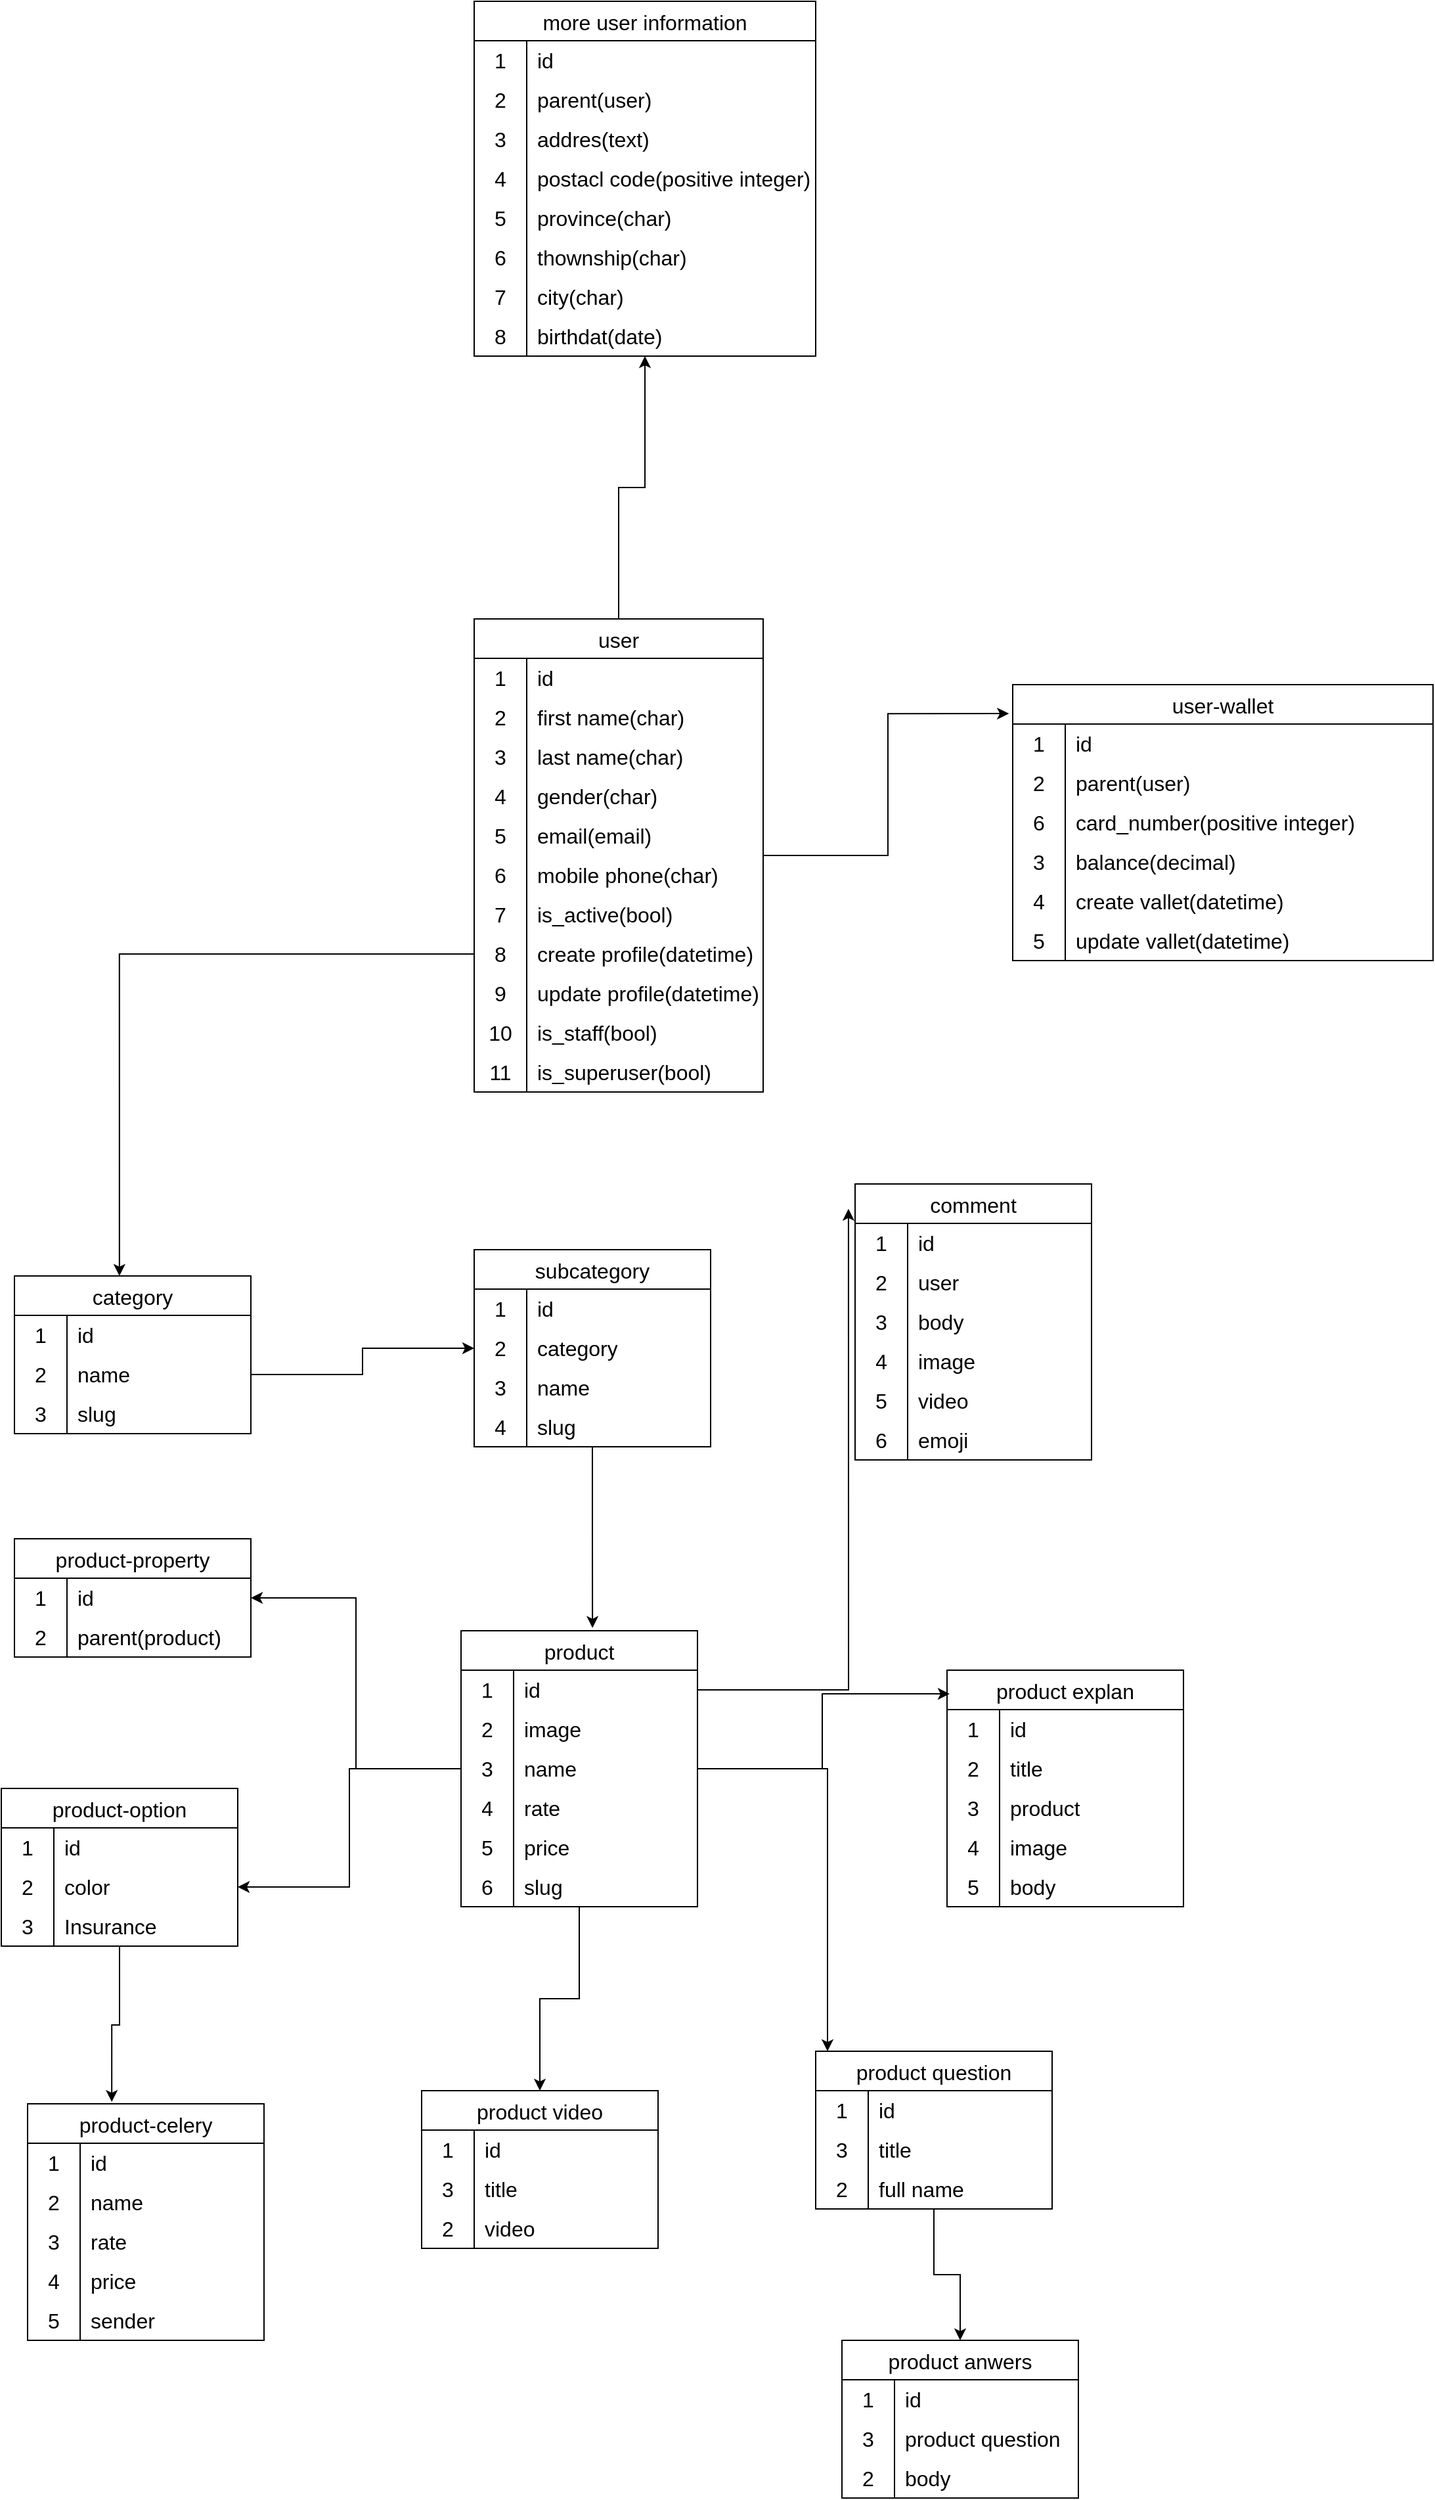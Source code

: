 <mxfile version="22.0.2" type="device">
  <diagram name="Page-1" id="MOYizIsklkuGy2oIh2rI">
    <mxGraphModel dx="474" dy="1934" grid="1" gridSize="10" guides="1" tooltips="1" connect="1" arrows="1" fold="1" page="1" pageScale="1" pageWidth="850" pageHeight="1100" math="0" shadow="0">
      <root>
        <mxCell id="0" />
        <mxCell id="1" parent="0" />
        <mxCell id="udy7GwlB8fEpNBMDxXIC-45" style="edgeStyle=orthogonalEdgeStyle;rounded=0;orthogonalLoop=1;jettySize=auto;html=1;" edge="1" parent="1" source="PBusn8FFPVmws7mVcbvs-1" target="udy7GwlB8fEpNBMDxXIC-35">
          <mxGeometry relative="1" as="geometry" />
        </mxCell>
        <mxCell id="PBusn8FFPVmws7mVcbvs-11" value="category" style="shape=table;startSize=30;container=1;collapsible=0;childLayout=tableLayout;fixedRows=1;rowLines=0;fontStyle=0;strokeColor=default;fontSize=16;" parent="1" vertex="1">
          <mxGeometry x="290" y="60" width="180" height="120" as="geometry" />
        </mxCell>
        <mxCell id="PBusn8FFPVmws7mVcbvs-12" value="" style="shape=tableRow;horizontal=0;startSize=0;swimlaneHead=0;swimlaneBody=0;top=0;left=0;bottom=0;right=0;collapsible=0;dropTarget=0;fillColor=none;points=[[0,0.5],[1,0.5]];portConstraint=eastwest;strokeColor=inherit;fontSize=16;" parent="PBusn8FFPVmws7mVcbvs-11" vertex="1">
          <mxGeometry y="30" width="180" height="30" as="geometry" />
        </mxCell>
        <mxCell id="PBusn8FFPVmws7mVcbvs-13" value="1" style="shape=partialRectangle;html=1;whiteSpace=wrap;connectable=0;fillColor=none;top=0;left=0;bottom=0;right=0;overflow=hidden;pointerEvents=1;strokeColor=inherit;fontSize=16;" parent="PBusn8FFPVmws7mVcbvs-12" vertex="1">
          <mxGeometry width="40" height="30" as="geometry">
            <mxRectangle width="40" height="30" as="alternateBounds" />
          </mxGeometry>
        </mxCell>
        <mxCell id="PBusn8FFPVmws7mVcbvs-14" value="id" style="shape=partialRectangle;html=1;whiteSpace=wrap;connectable=0;fillColor=none;top=0;left=0;bottom=0;right=0;align=left;spacingLeft=6;overflow=hidden;strokeColor=inherit;fontSize=16;" parent="PBusn8FFPVmws7mVcbvs-12" vertex="1">
          <mxGeometry x="40" width="140" height="30" as="geometry">
            <mxRectangle width="140" height="30" as="alternateBounds" />
          </mxGeometry>
        </mxCell>
        <mxCell id="PBusn8FFPVmws7mVcbvs-15" value="" style="shape=tableRow;horizontal=0;startSize=0;swimlaneHead=0;swimlaneBody=0;top=0;left=0;bottom=0;right=0;collapsible=0;dropTarget=0;fillColor=none;points=[[0,0.5],[1,0.5]];portConstraint=eastwest;strokeColor=inherit;fontSize=16;" parent="PBusn8FFPVmws7mVcbvs-11" vertex="1">
          <mxGeometry y="60" width="180" height="30" as="geometry" />
        </mxCell>
        <mxCell id="PBusn8FFPVmws7mVcbvs-16" value="2" style="shape=partialRectangle;html=1;whiteSpace=wrap;connectable=0;fillColor=none;top=0;left=0;bottom=0;right=0;overflow=hidden;strokeColor=inherit;fontSize=16;" parent="PBusn8FFPVmws7mVcbvs-15" vertex="1">
          <mxGeometry width="40" height="30" as="geometry">
            <mxRectangle width="40" height="30" as="alternateBounds" />
          </mxGeometry>
        </mxCell>
        <mxCell id="PBusn8FFPVmws7mVcbvs-17" value="name" style="shape=partialRectangle;html=1;whiteSpace=wrap;connectable=0;fillColor=none;top=0;left=0;bottom=0;right=0;align=left;spacingLeft=6;overflow=hidden;strokeColor=inherit;fontSize=16;" parent="PBusn8FFPVmws7mVcbvs-15" vertex="1">
          <mxGeometry x="40" width="140" height="30" as="geometry">
            <mxRectangle width="140" height="30" as="alternateBounds" />
          </mxGeometry>
        </mxCell>
        <mxCell id="PBusn8FFPVmws7mVcbvs-73" value="" style="shape=tableRow;horizontal=0;startSize=0;swimlaneHead=0;swimlaneBody=0;top=0;left=0;bottom=0;right=0;collapsible=0;dropTarget=0;fillColor=none;points=[[0,0.5],[1,0.5]];portConstraint=eastwest;strokeColor=inherit;fontSize=16;" parent="PBusn8FFPVmws7mVcbvs-11" vertex="1">
          <mxGeometry y="90" width="180" height="30" as="geometry" />
        </mxCell>
        <mxCell id="PBusn8FFPVmws7mVcbvs-74" value="3" style="shape=partialRectangle;html=1;whiteSpace=wrap;connectable=0;fillColor=none;top=0;left=0;bottom=0;right=0;overflow=hidden;strokeColor=inherit;fontSize=16;" parent="PBusn8FFPVmws7mVcbvs-73" vertex="1">
          <mxGeometry width="40" height="30" as="geometry">
            <mxRectangle width="40" height="30" as="alternateBounds" />
          </mxGeometry>
        </mxCell>
        <mxCell id="PBusn8FFPVmws7mVcbvs-75" value="slug" style="shape=partialRectangle;html=1;whiteSpace=wrap;connectable=0;fillColor=none;top=0;left=0;bottom=0;right=0;align=left;spacingLeft=6;overflow=hidden;strokeColor=inherit;fontSize=16;" parent="PBusn8FFPVmws7mVcbvs-73" vertex="1">
          <mxGeometry x="40" width="140" height="30" as="geometry">
            <mxRectangle width="140" height="30" as="alternateBounds" />
          </mxGeometry>
        </mxCell>
        <mxCell id="PBusn8FFPVmws7mVcbvs-21" value="subcategory" style="shape=table;startSize=30;container=1;collapsible=0;childLayout=tableLayout;fixedRows=1;rowLines=0;fontStyle=0;strokeColor=default;fontSize=16;" parent="1" vertex="1">
          <mxGeometry x="640" y="40" width="180" height="150" as="geometry" />
        </mxCell>
        <mxCell id="PBusn8FFPVmws7mVcbvs-22" value="" style="shape=tableRow;horizontal=0;startSize=0;swimlaneHead=0;swimlaneBody=0;top=0;left=0;bottom=0;right=0;collapsible=0;dropTarget=0;fillColor=none;points=[[0,0.5],[1,0.5]];portConstraint=eastwest;strokeColor=inherit;fontSize=16;" parent="PBusn8FFPVmws7mVcbvs-21" vertex="1">
          <mxGeometry y="30" width="180" height="30" as="geometry" />
        </mxCell>
        <mxCell id="PBusn8FFPVmws7mVcbvs-23" value="1" style="shape=partialRectangle;html=1;whiteSpace=wrap;connectable=0;fillColor=none;top=0;left=0;bottom=0;right=0;overflow=hidden;pointerEvents=1;strokeColor=inherit;fontSize=16;" parent="PBusn8FFPVmws7mVcbvs-22" vertex="1">
          <mxGeometry width="40" height="30" as="geometry">
            <mxRectangle width="40" height="30" as="alternateBounds" />
          </mxGeometry>
        </mxCell>
        <mxCell id="PBusn8FFPVmws7mVcbvs-24" value="id" style="shape=partialRectangle;html=1;whiteSpace=wrap;connectable=0;fillColor=none;top=0;left=0;bottom=0;right=0;align=left;spacingLeft=6;overflow=hidden;strokeColor=inherit;fontSize=16;" parent="PBusn8FFPVmws7mVcbvs-22" vertex="1">
          <mxGeometry x="40" width="140" height="30" as="geometry">
            <mxRectangle width="140" height="30" as="alternateBounds" />
          </mxGeometry>
        </mxCell>
        <mxCell id="PBusn8FFPVmws7mVcbvs-25" value="" style="shape=tableRow;horizontal=0;startSize=0;swimlaneHead=0;swimlaneBody=0;top=0;left=0;bottom=0;right=0;collapsible=0;dropTarget=0;fillColor=none;points=[[0,0.5],[1,0.5]];portConstraint=eastwest;strokeColor=inherit;fontSize=16;" parent="PBusn8FFPVmws7mVcbvs-21" vertex="1">
          <mxGeometry y="60" width="180" height="30" as="geometry" />
        </mxCell>
        <mxCell id="PBusn8FFPVmws7mVcbvs-26" value="2" style="shape=partialRectangle;html=1;whiteSpace=wrap;connectable=0;fillColor=none;top=0;left=0;bottom=0;right=0;overflow=hidden;strokeColor=inherit;fontSize=16;" parent="PBusn8FFPVmws7mVcbvs-25" vertex="1">
          <mxGeometry width="40" height="30" as="geometry">
            <mxRectangle width="40" height="30" as="alternateBounds" />
          </mxGeometry>
        </mxCell>
        <mxCell id="PBusn8FFPVmws7mVcbvs-27" value="category" style="shape=partialRectangle;html=1;whiteSpace=wrap;connectable=0;fillColor=none;top=0;left=0;bottom=0;right=0;align=left;spacingLeft=6;overflow=hidden;strokeColor=inherit;fontSize=16;" parent="PBusn8FFPVmws7mVcbvs-25" vertex="1">
          <mxGeometry x="40" width="140" height="30" as="geometry">
            <mxRectangle width="140" height="30" as="alternateBounds" />
          </mxGeometry>
        </mxCell>
        <mxCell id="PBusn8FFPVmws7mVcbvs-28" value="" style="shape=tableRow;horizontal=0;startSize=0;swimlaneHead=0;swimlaneBody=0;top=0;left=0;bottom=0;right=0;collapsible=0;dropTarget=0;fillColor=none;points=[[0,0.5],[1,0.5]];portConstraint=eastwest;strokeColor=inherit;fontSize=16;" parent="PBusn8FFPVmws7mVcbvs-21" vertex="1">
          <mxGeometry y="90" width="180" height="30" as="geometry" />
        </mxCell>
        <mxCell id="PBusn8FFPVmws7mVcbvs-29" value="3" style="shape=partialRectangle;html=1;whiteSpace=wrap;connectable=0;fillColor=none;top=0;left=0;bottom=0;right=0;overflow=hidden;strokeColor=inherit;fontSize=16;" parent="PBusn8FFPVmws7mVcbvs-28" vertex="1">
          <mxGeometry width="40" height="30" as="geometry">
            <mxRectangle width="40" height="30" as="alternateBounds" />
          </mxGeometry>
        </mxCell>
        <mxCell id="PBusn8FFPVmws7mVcbvs-30" value="name" style="shape=partialRectangle;html=1;whiteSpace=wrap;connectable=0;fillColor=none;top=0;left=0;bottom=0;right=0;align=left;spacingLeft=6;overflow=hidden;strokeColor=inherit;fontSize=16;" parent="PBusn8FFPVmws7mVcbvs-28" vertex="1">
          <mxGeometry x="40" width="140" height="30" as="geometry">
            <mxRectangle width="140" height="30" as="alternateBounds" />
          </mxGeometry>
        </mxCell>
        <mxCell id="PBusn8FFPVmws7mVcbvs-76" value="" style="shape=tableRow;horizontal=0;startSize=0;swimlaneHead=0;swimlaneBody=0;top=0;left=0;bottom=0;right=0;collapsible=0;dropTarget=0;fillColor=none;points=[[0,0.5],[1,0.5]];portConstraint=eastwest;strokeColor=inherit;fontSize=16;" parent="PBusn8FFPVmws7mVcbvs-21" vertex="1">
          <mxGeometry y="120" width="180" height="30" as="geometry" />
        </mxCell>
        <mxCell id="PBusn8FFPVmws7mVcbvs-77" value="4" style="shape=partialRectangle;html=1;whiteSpace=wrap;connectable=0;fillColor=none;top=0;left=0;bottom=0;right=0;overflow=hidden;strokeColor=inherit;fontSize=16;" parent="PBusn8FFPVmws7mVcbvs-76" vertex="1">
          <mxGeometry width="40" height="30" as="geometry">
            <mxRectangle width="40" height="30" as="alternateBounds" />
          </mxGeometry>
        </mxCell>
        <mxCell id="PBusn8FFPVmws7mVcbvs-78" value="slug" style="shape=partialRectangle;html=1;whiteSpace=wrap;connectable=0;fillColor=none;top=0;left=0;bottom=0;right=0;align=left;spacingLeft=6;overflow=hidden;strokeColor=inherit;fontSize=16;" parent="PBusn8FFPVmws7mVcbvs-76" vertex="1">
          <mxGeometry x="40" width="140" height="30" as="geometry">
            <mxRectangle width="140" height="30" as="alternateBounds" />
          </mxGeometry>
        </mxCell>
        <mxCell id="PBusn8FFPVmws7mVcbvs-103" style="edgeStyle=orthogonalEdgeStyle;rounded=0;orthogonalLoop=1;jettySize=auto;html=1;entryX=1;entryY=0.5;entryDx=0;entryDy=0;" parent="1" source="PBusn8FFPVmws7mVcbvs-31" target="PBusn8FFPVmws7mVcbvs-51" edge="1">
          <mxGeometry relative="1" as="geometry" />
        </mxCell>
        <mxCell id="PBusn8FFPVmws7mVcbvs-204" style="edgeStyle=orthogonalEdgeStyle;rounded=0;orthogonalLoop=1;jettySize=auto;html=1;entryX=0.5;entryY=0;entryDx=0;entryDy=0;" parent="1" source="PBusn8FFPVmws7mVcbvs-31" target="PBusn8FFPVmws7mVcbvs-114" edge="1">
          <mxGeometry relative="1" as="geometry" />
        </mxCell>
        <mxCell id="udy7GwlB8fEpNBMDxXIC-11" style="edgeStyle=orthogonalEdgeStyle;rounded=0;orthogonalLoop=1;jettySize=auto;html=1;" edge="1" parent="1" source="PBusn8FFPVmws7mVcbvs-31" target="udy7GwlB8fEpNBMDxXIC-1">
          <mxGeometry relative="1" as="geometry" />
        </mxCell>
        <mxCell id="PBusn8FFPVmws7mVcbvs-31" value="product" style="shape=table;startSize=30;container=1;collapsible=0;childLayout=tableLayout;fixedRows=1;rowLines=0;fontStyle=0;strokeColor=default;fontSize=16;" parent="1" vertex="1">
          <mxGeometry x="630" y="330" width="180" height="210" as="geometry" />
        </mxCell>
        <mxCell id="PBusn8FFPVmws7mVcbvs-32" value="" style="shape=tableRow;horizontal=0;startSize=0;swimlaneHead=0;swimlaneBody=0;top=0;left=0;bottom=0;right=0;collapsible=0;dropTarget=0;fillColor=none;points=[[0,0.5],[1,0.5]];portConstraint=eastwest;strokeColor=inherit;fontSize=16;" parent="PBusn8FFPVmws7mVcbvs-31" vertex="1">
          <mxGeometry y="30" width="180" height="30" as="geometry" />
        </mxCell>
        <mxCell id="PBusn8FFPVmws7mVcbvs-33" value="1" style="shape=partialRectangle;html=1;whiteSpace=wrap;connectable=0;fillColor=none;top=0;left=0;bottom=0;right=0;overflow=hidden;pointerEvents=1;strokeColor=inherit;fontSize=16;" parent="PBusn8FFPVmws7mVcbvs-32" vertex="1">
          <mxGeometry width="40" height="30" as="geometry">
            <mxRectangle width="40" height="30" as="alternateBounds" />
          </mxGeometry>
        </mxCell>
        <mxCell id="PBusn8FFPVmws7mVcbvs-34" value="id" style="shape=partialRectangle;html=1;whiteSpace=wrap;connectable=0;fillColor=none;top=0;left=0;bottom=0;right=0;align=left;spacingLeft=6;overflow=hidden;strokeColor=inherit;fontSize=16;" parent="PBusn8FFPVmws7mVcbvs-32" vertex="1">
          <mxGeometry x="40" width="140" height="30" as="geometry">
            <mxRectangle width="140" height="30" as="alternateBounds" />
          </mxGeometry>
        </mxCell>
        <mxCell id="PBusn8FFPVmws7mVcbvs-44" value="" style="shape=tableRow;horizontal=0;startSize=0;swimlaneHead=0;swimlaneBody=0;top=0;left=0;bottom=0;right=0;collapsible=0;dropTarget=0;fillColor=none;points=[[0,0.5],[1,0.5]];portConstraint=eastwest;strokeColor=inherit;fontSize=16;" parent="PBusn8FFPVmws7mVcbvs-31" vertex="1">
          <mxGeometry y="60" width="180" height="30" as="geometry" />
        </mxCell>
        <mxCell id="PBusn8FFPVmws7mVcbvs-45" value="2" style="shape=partialRectangle;html=1;whiteSpace=wrap;connectable=0;fillColor=none;top=0;left=0;bottom=0;right=0;overflow=hidden;pointerEvents=1;strokeColor=inherit;fontSize=16;" parent="PBusn8FFPVmws7mVcbvs-44" vertex="1">
          <mxGeometry width="40" height="30" as="geometry">
            <mxRectangle width="40" height="30" as="alternateBounds" />
          </mxGeometry>
        </mxCell>
        <mxCell id="PBusn8FFPVmws7mVcbvs-46" value="image" style="shape=partialRectangle;html=1;whiteSpace=wrap;connectable=0;fillColor=none;top=0;left=0;bottom=0;right=0;align=left;spacingLeft=6;overflow=hidden;strokeColor=inherit;fontSize=16;" parent="PBusn8FFPVmws7mVcbvs-44" vertex="1">
          <mxGeometry x="40" width="140" height="30" as="geometry">
            <mxRectangle width="140" height="30" as="alternateBounds" />
          </mxGeometry>
        </mxCell>
        <mxCell id="PBusn8FFPVmws7mVcbvs-35" value="" style="shape=tableRow;horizontal=0;startSize=0;swimlaneHead=0;swimlaneBody=0;top=0;left=0;bottom=0;right=0;collapsible=0;dropTarget=0;fillColor=none;points=[[0,0.5],[1,0.5]];portConstraint=eastwest;strokeColor=inherit;fontSize=16;" parent="PBusn8FFPVmws7mVcbvs-31" vertex="1">
          <mxGeometry y="90" width="180" height="30" as="geometry" />
        </mxCell>
        <mxCell id="PBusn8FFPVmws7mVcbvs-36" value="3" style="shape=partialRectangle;html=1;whiteSpace=wrap;connectable=0;fillColor=none;top=0;left=0;bottom=0;right=0;overflow=hidden;strokeColor=inherit;fontSize=16;" parent="PBusn8FFPVmws7mVcbvs-35" vertex="1">
          <mxGeometry width="40" height="30" as="geometry">
            <mxRectangle width="40" height="30" as="alternateBounds" />
          </mxGeometry>
        </mxCell>
        <mxCell id="PBusn8FFPVmws7mVcbvs-37" value="name" style="shape=partialRectangle;html=1;whiteSpace=wrap;connectable=0;fillColor=none;top=0;left=0;bottom=0;right=0;align=left;spacingLeft=6;overflow=hidden;strokeColor=inherit;fontSize=16;" parent="PBusn8FFPVmws7mVcbvs-35" vertex="1">
          <mxGeometry x="40" width="140" height="30" as="geometry">
            <mxRectangle width="140" height="30" as="alternateBounds" />
          </mxGeometry>
        </mxCell>
        <mxCell id="PBusn8FFPVmws7mVcbvs-38" value="" style="shape=tableRow;horizontal=0;startSize=0;swimlaneHead=0;swimlaneBody=0;top=0;left=0;bottom=0;right=0;collapsible=0;dropTarget=0;fillColor=none;points=[[0,0.5],[1,0.5]];portConstraint=eastwest;strokeColor=inherit;fontSize=16;" parent="PBusn8FFPVmws7mVcbvs-31" vertex="1">
          <mxGeometry y="120" width="180" height="30" as="geometry" />
        </mxCell>
        <mxCell id="PBusn8FFPVmws7mVcbvs-39" value="4" style="shape=partialRectangle;html=1;whiteSpace=wrap;connectable=0;fillColor=none;top=0;left=0;bottom=0;right=0;overflow=hidden;strokeColor=inherit;fontSize=16;" parent="PBusn8FFPVmws7mVcbvs-38" vertex="1">
          <mxGeometry width="40" height="30" as="geometry">
            <mxRectangle width="40" height="30" as="alternateBounds" />
          </mxGeometry>
        </mxCell>
        <mxCell id="PBusn8FFPVmws7mVcbvs-40" value="rate" style="shape=partialRectangle;html=1;whiteSpace=wrap;connectable=0;fillColor=none;top=0;left=0;bottom=0;right=0;align=left;spacingLeft=6;overflow=hidden;strokeColor=inherit;fontSize=16;" parent="PBusn8FFPVmws7mVcbvs-38" vertex="1">
          <mxGeometry x="40" width="140" height="30" as="geometry">
            <mxRectangle width="140" height="30" as="alternateBounds" />
          </mxGeometry>
        </mxCell>
        <mxCell id="PBusn8FFPVmws7mVcbvs-41" value="" style="shape=tableRow;horizontal=0;startSize=0;swimlaneHead=0;swimlaneBody=0;top=0;left=0;bottom=0;right=0;collapsible=0;dropTarget=0;fillColor=none;points=[[0,0.5],[1,0.5]];portConstraint=eastwest;strokeColor=inherit;fontSize=16;" parent="PBusn8FFPVmws7mVcbvs-31" vertex="1">
          <mxGeometry y="150" width="180" height="30" as="geometry" />
        </mxCell>
        <mxCell id="PBusn8FFPVmws7mVcbvs-42" value="5" style="shape=partialRectangle;html=1;whiteSpace=wrap;connectable=0;fillColor=none;top=0;left=0;bottom=0;right=0;overflow=hidden;strokeColor=inherit;fontSize=16;" parent="PBusn8FFPVmws7mVcbvs-41" vertex="1">
          <mxGeometry width="40" height="30" as="geometry">
            <mxRectangle width="40" height="30" as="alternateBounds" />
          </mxGeometry>
        </mxCell>
        <mxCell id="PBusn8FFPVmws7mVcbvs-43" value="price" style="shape=partialRectangle;html=1;whiteSpace=wrap;connectable=0;fillColor=none;top=0;left=0;bottom=0;right=0;align=left;spacingLeft=6;overflow=hidden;strokeColor=inherit;fontSize=16;" parent="PBusn8FFPVmws7mVcbvs-41" vertex="1">
          <mxGeometry x="40" width="140" height="30" as="geometry">
            <mxRectangle width="140" height="30" as="alternateBounds" />
          </mxGeometry>
        </mxCell>
        <mxCell id="PBusn8FFPVmws7mVcbvs-79" value="" style="shape=tableRow;horizontal=0;startSize=0;swimlaneHead=0;swimlaneBody=0;top=0;left=0;bottom=0;right=0;collapsible=0;dropTarget=0;fillColor=none;points=[[0,0.5],[1,0.5]];portConstraint=eastwest;strokeColor=inherit;fontSize=16;" parent="PBusn8FFPVmws7mVcbvs-31" vertex="1">
          <mxGeometry y="180" width="180" height="30" as="geometry" />
        </mxCell>
        <mxCell id="PBusn8FFPVmws7mVcbvs-80" value="6" style="shape=partialRectangle;html=1;whiteSpace=wrap;connectable=0;fillColor=none;top=0;left=0;bottom=0;right=0;overflow=hidden;strokeColor=inherit;fontSize=16;" parent="PBusn8FFPVmws7mVcbvs-79" vertex="1">
          <mxGeometry width="40" height="30" as="geometry">
            <mxRectangle width="40" height="30" as="alternateBounds" />
          </mxGeometry>
        </mxCell>
        <mxCell id="PBusn8FFPVmws7mVcbvs-81" value="slug" style="shape=partialRectangle;html=1;whiteSpace=wrap;connectable=0;fillColor=none;top=0;left=0;bottom=0;right=0;align=left;spacingLeft=6;overflow=hidden;strokeColor=inherit;fontSize=16;" parent="PBusn8FFPVmws7mVcbvs-79" vertex="1">
          <mxGeometry x="40" width="140" height="30" as="geometry">
            <mxRectangle width="140" height="30" as="alternateBounds" />
          </mxGeometry>
        </mxCell>
        <mxCell id="PBusn8FFPVmws7mVcbvs-47" value="product-option" style="shape=table;startSize=30;container=1;collapsible=0;childLayout=tableLayout;fixedRows=1;rowLines=0;fontStyle=0;strokeColor=default;fontSize=16;" parent="1" vertex="1">
          <mxGeometry x="280" y="450" width="180" height="120" as="geometry" />
        </mxCell>
        <mxCell id="PBusn8FFPVmws7mVcbvs-48" value="" style="shape=tableRow;horizontal=0;startSize=0;swimlaneHead=0;swimlaneBody=0;top=0;left=0;bottom=0;right=0;collapsible=0;dropTarget=0;fillColor=none;points=[[0,0.5],[1,0.5]];portConstraint=eastwest;strokeColor=inherit;fontSize=16;" parent="PBusn8FFPVmws7mVcbvs-47" vertex="1">
          <mxGeometry y="30" width="180" height="30" as="geometry" />
        </mxCell>
        <mxCell id="PBusn8FFPVmws7mVcbvs-49" value="1" style="shape=partialRectangle;html=1;whiteSpace=wrap;connectable=0;fillColor=none;top=0;left=0;bottom=0;right=0;overflow=hidden;pointerEvents=1;strokeColor=inherit;fontSize=16;" parent="PBusn8FFPVmws7mVcbvs-48" vertex="1">
          <mxGeometry width="40" height="30" as="geometry">
            <mxRectangle width="40" height="30" as="alternateBounds" />
          </mxGeometry>
        </mxCell>
        <mxCell id="PBusn8FFPVmws7mVcbvs-50" value="id" style="shape=partialRectangle;html=1;whiteSpace=wrap;connectable=0;fillColor=none;top=0;left=0;bottom=0;right=0;align=left;spacingLeft=6;overflow=hidden;strokeColor=inherit;fontSize=16;" parent="PBusn8FFPVmws7mVcbvs-48" vertex="1">
          <mxGeometry x="40" width="140" height="30" as="geometry">
            <mxRectangle width="140" height="30" as="alternateBounds" />
          </mxGeometry>
        </mxCell>
        <mxCell id="PBusn8FFPVmws7mVcbvs-51" value="" style="shape=tableRow;horizontal=0;startSize=0;swimlaneHead=0;swimlaneBody=0;top=0;left=0;bottom=0;right=0;collapsible=0;dropTarget=0;fillColor=none;points=[[0,0.5],[1,0.5]];portConstraint=eastwest;strokeColor=inherit;fontSize=16;" parent="PBusn8FFPVmws7mVcbvs-47" vertex="1">
          <mxGeometry y="60" width="180" height="30" as="geometry" />
        </mxCell>
        <mxCell id="PBusn8FFPVmws7mVcbvs-52" value="2" style="shape=partialRectangle;html=1;whiteSpace=wrap;connectable=0;fillColor=none;top=0;left=0;bottom=0;right=0;overflow=hidden;pointerEvents=1;strokeColor=inherit;fontSize=16;" parent="PBusn8FFPVmws7mVcbvs-51" vertex="1">
          <mxGeometry width="40" height="30" as="geometry">
            <mxRectangle width="40" height="30" as="alternateBounds" />
          </mxGeometry>
        </mxCell>
        <mxCell id="PBusn8FFPVmws7mVcbvs-53" value="color" style="shape=partialRectangle;html=1;whiteSpace=wrap;connectable=0;fillColor=none;top=0;left=0;bottom=0;right=0;align=left;spacingLeft=6;overflow=hidden;strokeColor=inherit;fontSize=16;" parent="PBusn8FFPVmws7mVcbvs-51" vertex="1">
          <mxGeometry x="40" width="140" height="30" as="geometry">
            <mxRectangle width="140" height="30" as="alternateBounds" />
          </mxGeometry>
        </mxCell>
        <mxCell id="PBusn8FFPVmws7mVcbvs-54" value="" style="shape=tableRow;horizontal=0;startSize=0;swimlaneHead=0;swimlaneBody=0;top=0;left=0;bottom=0;right=0;collapsible=0;dropTarget=0;fillColor=none;points=[[0,0.5],[1,0.5]];portConstraint=eastwest;strokeColor=inherit;fontSize=16;" parent="PBusn8FFPVmws7mVcbvs-47" vertex="1">
          <mxGeometry y="90" width="180" height="30" as="geometry" />
        </mxCell>
        <mxCell id="PBusn8FFPVmws7mVcbvs-55" value="3" style="shape=partialRectangle;html=1;whiteSpace=wrap;connectable=0;fillColor=none;top=0;left=0;bottom=0;right=0;overflow=hidden;strokeColor=inherit;fontSize=16;" parent="PBusn8FFPVmws7mVcbvs-54" vertex="1">
          <mxGeometry width="40" height="30" as="geometry">
            <mxRectangle width="40" height="30" as="alternateBounds" />
          </mxGeometry>
        </mxCell>
        <mxCell id="PBusn8FFPVmws7mVcbvs-56" value="Insurance" style="shape=partialRectangle;html=1;whiteSpace=wrap;connectable=0;fillColor=none;top=0;left=0;bottom=0;right=0;align=left;spacingLeft=6;overflow=hidden;strokeColor=inherit;fontSize=16;" parent="PBusn8FFPVmws7mVcbvs-54" vertex="1">
          <mxGeometry x="40" width="140" height="30" as="geometry">
            <mxRectangle width="140" height="30" as="alternateBounds" />
          </mxGeometry>
        </mxCell>
        <mxCell id="PBusn8FFPVmws7mVcbvs-93" value="product-celery" style="shape=table;startSize=30;container=1;collapsible=0;childLayout=tableLayout;fixedRows=1;rowLines=0;fontStyle=0;strokeColor=default;fontSize=16;" parent="1" vertex="1">
          <mxGeometry x="300" y="690" width="180" height="180" as="geometry" />
        </mxCell>
        <mxCell id="PBusn8FFPVmws7mVcbvs-94" value="" style="shape=tableRow;horizontal=0;startSize=0;swimlaneHead=0;swimlaneBody=0;top=0;left=0;bottom=0;right=0;collapsible=0;dropTarget=0;fillColor=none;points=[[0,0.5],[1,0.5]];portConstraint=eastwest;strokeColor=inherit;fontSize=16;" parent="PBusn8FFPVmws7mVcbvs-93" vertex="1">
          <mxGeometry y="30" width="180" height="30" as="geometry" />
        </mxCell>
        <mxCell id="PBusn8FFPVmws7mVcbvs-95" value="1" style="shape=partialRectangle;html=1;whiteSpace=wrap;connectable=0;fillColor=none;top=0;left=0;bottom=0;right=0;overflow=hidden;pointerEvents=1;strokeColor=inherit;fontSize=16;" parent="PBusn8FFPVmws7mVcbvs-94" vertex="1">
          <mxGeometry width="40" height="30" as="geometry">
            <mxRectangle width="40" height="30" as="alternateBounds" />
          </mxGeometry>
        </mxCell>
        <mxCell id="PBusn8FFPVmws7mVcbvs-96" value="id" style="shape=partialRectangle;html=1;whiteSpace=wrap;connectable=0;fillColor=none;top=0;left=0;bottom=0;right=0;align=left;spacingLeft=6;overflow=hidden;strokeColor=inherit;fontSize=16;" parent="PBusn8FFPVmws7mVcbvs-94" vertex="1">
          <mxGeometry x="40" width="140" height="30" as="geometry">
            <mxRectangle width="140" height="30" as="alternateBounds" />
          </mxGeometry>
        </mxCell>
        <mxCell id="PBusn8FFPVmws7mVcbvs-97" value="" style="shape=tableRow;horizontal=0;startSize=0;swimlaneHead=0;swimlaneBody=0;top=0;left=0;bottom=0;right=0;collapsible=0;dropTarget=0;fillColor=none;points=[[0,0.5],[1,0.5]];portConstraint=eastwest;strokeColor=inherit;fontSize=16;" parent="PBusn8FFPVmws7mVcbvs-93" vertex="1">
          <mxGeometry y="60" width="180" height="30" as="geometry" />
        </mxCell>
        <mxCell id="PBusn8FFPVmws7mVcbvs-98" value="2" style="shape=partialRectangle;html=1;whiteSpace=wrap;connectable=0;fillColor=none;top=0;left=0;bottom=0;right=0;overflow=hidden;pointerEvents=1;strokeColor=inherit;fontSize=16;" parent="PBusn8FFPVmws7mVcbvs-97" vertex="1">
          <mxGeometry width="40" height="30" as="geometry">
            <mxRectangle width="40" height="30" as="alternateBounds" />
          </mxGeometry>
        </mxCell>
        <mxCell id="PBusn8FFPVmws7mVcbvs-99" value="name" style="shape=partialRectangle;html=1;whiteSpace=wrap;connectable=0;fillColor=none;top=0;left=0;bottom=0;right=0;align=left;spacingLeft=6;overflow=hidden;strokeColor=inherit;fontSize=16;" parent="PBusn8FFPVmws7mVcbvs-97" vertex="1">
          <mxGeometry x="40" width="140" height="30" as="geometry">
            <mxRectangle width="140" height="30" as="alternateBounds" />
          </mxGeometry>
        </mxCell>
        <mxCell id="PBusn8FFPVmws7mVcbvs-100" value="" style="shape=tableRow;horizontal=0;startSize=0;swimlaneHead=0;swimlaneBody=0;top=0;left=0;bottom=0;right=0;collapsible=0;dropTarget=0;fillColor=none;points=[[0,0.5],[1,0.5]];portConstraint=eastwest;strokeColor=inherit;fontSize=16;" parent="PBusn8FFPVmws7mVcbvs-93" vertex="1">
          <mxGeometry y="90" width="180" height="30" as="geometry" />
        </mxCell>
        <mxCell id="PBusn8FFPVmws7mVcbvs-101" value="3" style="shape=partialRectangle;html=1;whiteSpace=wrap;connectable=0;fillColor=none;top=0;left=0;bottom=0;right=0;overflow=hidden;strokeColor=inherit;fontSize=16;" parent="PBusn8FFPVmws7mVcbvs-100" vertex="1">
          <mxGeometry width="40" height="30" as="geometry">
            <mxRectangle width="40" height="30" as="alternateBounds" />
          </mxGeometry>
        </mxCell>
        <mxCell id="PBusn8FFPVmws7mVcbvs-102" value="rate" style="shape=partialRectangle;html=1;whiteSpace=wrap;connectable=0;fillColor=none;top=0;left=0;bottom=0;right=0;align=left;spacingLeft=6;overflow=hidden;strokeColor=inherit;fontSize=16;" parent="PBusn8FFPVmws7mVcbvs-100" vertex="1">
          <mxGeometry x="40" width="140" height="30" as="geometry">
            <mxRectangle width="140" height="30" as="alternateBounds" />
          </mxGeometry>
        </mxCell>
        <mxCell id="PBusn8FFPVmws7mVcbvs-105" value="" style="shape=tableRow;horizontal=0;startSize=0;swimlaneHead=0;swimlaneBody=0;top=0;left=0;bottom=0;right=0;collapsible=0;dropTarget=0;fillColor=none;points=[[0,0.5],[1,0.5]];portConstraint=eastwest;strokeColor=inherit;fontSize=16;" parent="PBusn8FFPVmws7mVcbvs-93" vertex="1">
          <mxGeometry y="120" width="180" height="30" as="geometry" />
        </mxCell>
        <mxCell id="PBusn8FFPVmws7mVcbvs-106" value="4" style="shape=partialRectangle;html=1;whiteSpace=wrap;connectable=0;fillColor=none;top=0;left=0;bottom=0;right=0;overflow=hidden;strokeColor=inherit;fontSize=16;" parent="PBusn8FFPVmws7mVcbvs-105" vertex="1">
          <mxGeometry width="40" height="30" as="geometry">
            <mxRectangle width="40" height="30" as="alternateBounds" />
          </mxGeometry>
        </mxCell>
        <mxCell id="PBusn8FFPVmws7mVcbvs-107" value="price" style="shape=partialRectangle;html=1;whiteSpace=wrap;connectable=0;fillColor=none;top=0;left=0;bottom=0;right=0;align=left;spacingLeft=6;overflow=hidden;strokeColor=inherit;fontSize=16;" parent="PBusn8FFPVmws7mVcbvs-105" vertex="1">
          <mxGeometry x="40" width="140" height="30" as="geometry">
            <mxRectangle width="140" height="30" as="alternateBounds" />
          </mxGeometry>
        </mxCell>
        <mxCell id="PBusn8FFPVmws7mVcbvs-108" value="" style="shape=tableRow;horizontal=0;startSize=0;swimlaneHead=0;swimlaneBody=0;top=0;left=0;bottom=0;right=0;collapsible=0;dropTarget=0;fillColor=none;points=[[0,0.5],[1,0.5]];portConstraint=eastwest;strokeColor=inherit;fontSize=16;" parent="PBusn8FFPVmws7mVcbvs-93" vertex="1">
          <mxGeometry y="150" width="180" height="30" as="geometry" />
        </mxCell>
        <mxCell id="PBusn8FFPVmws7mVcbvs-109" value="5" style="shape=partialRectangle;html=1;whiteSpace=wrap;connectable=0;fillColor=none;top=0;left=0;bottom=0;right=0;overflow=hidden;strokeColor=inherit;fontSize=16;" parent="PBusn8FFPVmws7mVcbvs-108" vertex="1">
          <mxGeometry width="40" height="30" as="geometry">
            <mxRectangle width="40" height="30" as="alternateBounds" />
          </mxGeometry>
        </mxCell>
        <mxCell id="PBusn8FFPVmws7mVcbvs-110" value="sender" style="shape=partialRectangle;html=1;whiteSpace=wrap;connectable=0;fillColor=none;top=0;left=0;bottom=0;right=0;align=left;spacingLeft=6;overflow=hidden;strokeColor=inherit;fontSize=16;" parent="PBusn8FFPVmws7mVcbvs-108" vertex="1">
          <mxGeometry x="40" width="140" height="30" as="geometry">
            <mxRectangle width="140" height="30" as="alternateBounds" />
          </mxGeometry>
        </mxCell>
        <mxCell id="PBusn8FFPVmws7mVcbvs-104" style="edgeStyle=orthogonalEdgeStyle;rounded=0;orthogonalLoop=1;jettySize=auto;html=1;entryX=0.356;entryY=-0.008;entryDx=0;entryDy=0;entryPerimeter=0;" parent="1" source="PBusn8FFPVmws7mVcbvs-47" target="PBusn8FFPVmws7mVcbvs-93" edge="1">
          <mxGeometry relative="1" as="geometry" />
        </mxCell>
        <mxCell id="PBusn8FFPVmws7mVcbvs-114" value="product video" style="shape=table;startSize=30;container=1;collapsible=0;childLayout=tableLayout;fixedRows=1;rowLines=0;fontStyle=0;strokeColor=default;fontSize=16;" parent="1" vertex="1">
          <mxGeometry x="600" y="680" width="180" height="120" as="geometry" />
        </mxCell>
        <mxCell id="PBusn8FFPVmws7mVcbvs-115" value="" style="shape=tableRow;horizontal=0;startSize=0;swimlaneHead=0;swimlaneBody=0;top=0;left=0;bottom=0;right=0;collapsible=0;dropTarget=0;fillColor=none;points=[[0,0.5],[1,0.5]];portConstraint=eastwest;strokeColor=inherit;fontSize=16;" parent="PBusn8FFPVmws7mVcbvs-114" vertex="1">
          <mxGeometry y="30" width="180" height="30" as="geometry" />
        </mxCell>
        <mxCell id="PBusn8FFPVmws7mVcbvs-116" value="1" style="shape=partialRectangle;html=1;whiteSpace=wrap;connectable=0;fillColor=none;top=0;left=0;bottom=0;right=0;overflow=hidden;pointerEvents=1;strokeColor=inherit;fontSize=16;" parent="PBusn8FFPVmws7mVcbvs-115" vertex="1">
          <mxGeometry width="40" height="30" as="geometry">
            <mxRectangle width="40" height="30" as="alternateBounds" />
          </mxGeometry>
        </mxCell>
        <mxCell id="PBusn8FFPVmws7mVcbvs-117" value="id" style="shape=partialRectangle;html=1;whiteSpace=wrap;connectable=0;fillColor=none;top=0;left=0;bottom=0;right=0;align=left;spacingLeft=6;overflow=hidden;strokeColor=inherit;fontSize=16;" parent="PBusn8FFPVmws7mVcbvs-115" vertex="1">
          <mxGeometry x="40" width="140" height="30" as="geometry">
            <mxRectangle width="140" height="30" as="alternateBounds" />
          </mxGeometry>
        </mxCell>
        <mxCell id="PBusn8FFPVmws7mVcbvs-121" value="" style="shape=tableRow;horizontal=0;startSize=0;swimlaneHead=0;swimlaneBody=0;top=0;left=0;bottom=0;right=0;collapsible=0;dropTarget=0;fillColor=none;points=[[0,0.5],[1,0.5]];portConstraint=eastwest;strokeColor=inherit;fontSize=16;" parent="PBusn8FFPVmws7mVcbvs-114" vertex="1">
          <mxGeometry y="60" width="180" height="30" as="geometry" />
        </mxCell>
        <mxCell id="PBusn8FFPVmws7mVcbvs-122" value="3" style="shape=partialRectangle;html=1;whiteSpace=wrap;connectable=0;fillColor=none;top=0;left=0;bottom=0;right=0;overflow=hidden;strokeColor=inherit;fontSize=16;" parent="PBusn8FFPVmws7mVcbvs-121" vertex="1">
          <mxGeometry width="40" height="30" as="geometry">
            <mxRectangle width="40" height="30" as="alternateBounds" />
          </mxGeometry>
        </mxCell>
        <mxCell id="PBusn8FFPVmws7mVcbvs-123" value="title" style="shape=partialRectangle;html=1;whiteSpace=wrap;connectable=0;fillColor=none;top=0;left=0;bottom=0;right=0;align=left;spacingLeft=6;overflow=hidden;strokeColor=inherit;fontSize=16;" parent="PBusn8FFPVmws7mVcbvs-121" vertex="1">
          <mxGeometry x="40" width="140" height="30" as="geometry">
            <mxRectangle width="140" height="30" as="alternateBounds" />
          </mxGeometry>
        </mxCell>
        <mxCell id="PBusn8FFPVmws7mVcbvs-118" value="" style="shape=tableRow;horizontal=0;startSize=0;swimlaneHead=0;swimlaneBody=0;top=0;left=0;bottom=0;right=0;collapsible=0;dropTarget=0;fillColor=none;points=[[0,0.5],[1,0.5]];portConstraint=eastwest;strokeColor=inherit;fontSize=16;" parent="PBusn8FFPVmws7mVcbvs-114" vertex="1">
          <mxGeometry y="90" width="180" height="30" as="geometry" />
        </mxCell>
        <mxCell id="PBusn8FFPVmws7mVcbvs-119" value="2" style="shape=partialRectangle;html=1;whiteSpace=wrap;connectable=0;fillColor=none;top=0;left=0;bottom=0;right=0;overflow=hidden;strokeColor=inherit;fontSize=16;" parent="PBusn8FFPVmws7mVcbvs-118" vertex="1">
          <mxGeometry width="40" height="30" as="geometry">
            <mxRectangle width="40" height="30" as="alternateBounds" />
          </mxGeometry>
        </mxCell>
        <mxCell id="PBusn8FFPVmws7mVcbvs-120" value="video" style="shape=partialRectangle;html=1;whiteSpace=wrap;connectable=0;fillColor=none;top=0;left=0;bottom=0;right=0;align=left;spacingLeft=6;overflow=hidden;strokeColor=inherit;fontSize=16;" parent="PBusn8FFPVmws7mVcbvs-118" vertex="1">
          <mxGeometry x="40" width="140" height="30" as="geometry">
            <mxRectangle width="140" height="30" as="alternateBounds" />
          </mxGeometry>
        </mxCell>
        <mxCell id="PBusn8FFPVmws7mVcbvs-207" style="edgeStyle=orthogonalEdgeStyle;rounded=0;orthogonalLoop=1;jettySize=auto;html=1;" parent="1" source="PBusn8FFPVmws7mVcbvs-124" target="PBusn8FFPVmws7mVcbvs-134" edge="1">
          <mxGeometry relative="1" as="geometry" />
        </mxCell>
        <mxCell id="PBusn8FFPVmws7mVcbvs-124" value="product question" style="shape=table;startSize=30;container=1;collapsible=0;childLayout=tableLayout;fixedRows=1;rowLines=0;fontStyle=0;strokeColor=default;fontSize=16;" parent="1" vertex="1">
          <mxGeometry x="900" y="650" width="180" height="120" as="geometry" />
        </mxCell>
        <mxCell id="PBusn8FFPVmws7mVcbvs-125" value="" style="shape=tableRow;horizontal=0;startSize=0;swimlaneHead=0;swimlaneBody=0;top=0;left=0;bottom=0;right=0;collapsible=0;dropTarget=0;fillColor=none;points=[[0,0.5],[1,0.5]];portConstraint=eastwest;strokeColor=inherit;fontSize=16;" parent="PBusn8FFPVmws7mVcbvs-124" vertex="1">
          <mxGeometry y="30" width="180" height="30" as="geometry" />
        </mxCell>
        <mxCell id="PBusn8FFPVmws7mVcbvs-126" value="1" style="shape=partialRectangle;html=1;whiteSpace=wrap;connectable=0;fillColor=none;top=0;left=0;bottom=0;right=0;overflow=hidden;pointerEvents=1;strokeColor=inherit;fontSize=16;" parent="PBusn8FFPVmws7mVcbvs-125" vertex="1">
          <mxGeometry width="40" height="30" as="geometry">
            <mxRectangle width="40" height="30" as="alternateBounds" />
          </mxGeometry>
        </mxCell>
        <mxCell id="PBusn8FFPVmws7mVcbvs-127" value="id" style="shape=partialRectangle;html=1;whiteSpace=wrap;connectable=0;fillColor=none;top=0;left=0;bottom=0;right=0;align=left;spacingLeft=6;overflow=hidden;strokeColor=inherit;fontSize=16;" parent="PBusn8FFPVmws7mVcbvs-125" vertex="1">
          <mxGeometry x="40" width="140" height="30" as="geometry">
            <mxRectangle width="140" height="30" as="alternateBounds" />
          </mxGeometry>
        </mxCell>
        <mxCell id="PBusn8FFPVmws7mVcbvs-128" value="" style="shape=tableRow;horizontal=0;startSize=0;swimlaneHead=0;swimlaneBody=0;top=0;left=0;bottom=0;right=0;collapsible=0;dropTarget=0;fillColor=none;points=[[0,0.5],[1,0.5]];portConstraint=eastwest;strokeColor=inherit;fontSize=16;" parent="PBusn8FFPVmws7mVcbvs-124" vertex="1">
          <mxGeometry y="60" width="180" height="30" as="geometry" />
        </mxCell>
        <mxCell id="PBusn8FFPVmws7mVcbvs-129" value="3" style="shape=partialRectangle;html=1;whiteSpace=wrap;connectable=0;fillColor=none;top=0;left=0;bottom=0;right=0;overflow=hidden;strokeColor=inherit;fontSize=16;" parent="PBusn8FFPVmws7mVcbvs-128" vertex="1">
          <mxGeometry width="40" height="30" as="geometry">
            <mxRectangle width="40" height="30" as="alternateBounds" />
          </mxGeometry>
        </mxCell>
        <mxCell id="PBusn8FFPVmws7mVcbvs-130" value="title" style="shape=partialRectangle;html=1;whiteSpace=wrap;connectable=0;fillColor=none;top=0;left=0;bottom=0;right=0;align=left;spacingLeft=6;overflow=hidden;strokeColor=inherit;fontSize=16;" parent="PBusn8FFPVmws7mVcbvs-128" vertex="1">
          <mxGeometry x="40" width="140" height="30" as="geometry">
            <mxRectangle width="140" height="30" as="alternateBounds" />
          </mxGeometry>
        </mxCell>
        <mxCell id="PBusn8FFPVmws7mVcbvs-131" value="" style="shape=tableRow;horizontal=0;startSize=0;swimlaneHead=0;swimlaneBody=0;top=0;left=0;bottom=0;right=0;collapsible=0;dropTarget=0;fillColor=none;points=[[0,0.5],[1,0.5]];portConstraint=eastwest;strokeColor=inherit;fontSize=16;" parent="PBusn8FFPVmws7mVcbvs-124" vertex="1">
          <mxGeometry y="90" width="180" height="30" as="geometry" />
        </mxCell>
        <mxCell id="PBusn8FFPVmws7mVcbvs-132" value="2" style="shape=partialRectangle;html=1;whiteSpace=wrap;connectable=0;fillColor=none;top=0;left=0;bottom=0;right=0;overflow=hidden;strokeColor=inherit;fontSize=16;" parent="PBusn8FFPVmws7mVcbvs-131" vertex="1">
          <mxGeometry width="40" height="30" as="geometry">
            <mxRectangle width="40" height="30" as="alternateBounds" />
          </mxGeometry>
        </mxCell>
        <mxCell id="PBusn8FFPVmws7mVcbvs-133" value="full name" style="shape=partialRectangle;html=1;whiteSpace=wrap;connectable=0;fillColor=none;top=0;left=0;bottom=0;right=0;align=left;spacingLeft=6;overflow=hidden;strokeColor=inherit;fontSize=16;" parent="PBusn8FFPVmws7mVcbvs-131" vertex="1">
          <mxGeometry x="40" width="140" height="30" as="geometry">
            <mxRectangle width="140" height="30" as="alternateBounds" />
          </mxGeometry>
        </mxCell>
        <mxCell id="PBusn8FFPVmws7mVcbvs-134" value="product anwers" style="shape=table;startSize=30;container=1;collapsible=0;childLayout=tableLayout;fixedRows=1;rowLines=0;fontStyle=0;strokeColor=default;fontSize=16;" parent="1" vertex="1">
          <mxGeometry x="920" y="870" width="180" height="120" as="geometry" />
        </mxCell>
        <mxCell id="PBusn8FFPVmws7mVcbvs-135" value="" style="shape=tableRow;horizontal=0;startSize=0;swimlaneHead=0;swimlaneBody=0;top=0;left=0;bottom=0;right=0;collapsible=0;dropTarget=0;fillColor=none;points=[[0,0.5],[1,0.5]];portConstraint=eastwest;strokeColor=inherit;fontSize=16;" parent="PBusn8FFPVmws7mVcbvs-134" vertex="1">
          <mxGeometry y="30" width="180" height="30" as="geometry" />
        </mxCell>
        <mxCell id="PBusn8FFPVmws7mVcbvs-136" value="1" style="shape=partialRectangle;html=1;whiteSpace=wrap;connectable=0;fillColor=none;top=0;left=0;bottom=0;right=0;overflow=hidden;pointerEvents=1;strokeColor=inherit;fontSize=16;" parent="PBusn8FFPVmws7mVcbvs-135" vertex="1">
          <mxGeometry width="40" height="30" as="geometry">
            <mxRectangle width="40" height="30" as="alternateBounds" />
          </mxGeometry>
        </mxCell>
        <mxCell id="PBusn8FFPVmws7mVcbvs-137" value="id" style="shape=partialRectangle;html=1;whiteSpace=wrap;connectable=0;fillColor=none;top=0;left=0;bottom=0;right=0;align=left;spacingLeft=6;overflow=hidden;strokeColor=inherit;fontSize=16;" parent="PBusn8FFPVmws7mVcbvs-135" vertex="1">
          <mxGeometry x="40" width="140" height="30" as="geometry">
            <mxRectangle width="140" height="30" as="alternateBounds" />
          </mxGeometry>
        </mxCell>
        <mxCell id="PBusn8FFPVmws7mVcbvs-138" value="" style="shape=tableRow;horizontal=0;startSize=0;swimlaneHead=0;swimlaneBody=0;top=0;left=0;bottom=0;right=0;collapsible=0;dropTarget=0;fillColor=none;points=[[0,0.5],[1,0.5]];portConstraint=eastwest;strokeColor=inherit;fontSize=16;" parent="PBusn8FFPVmws7mVcbvs-134" vertex="1">
          <mxGeometry y="60" width="180" height="30" as="geometry" />
        </mxCell>
        <mxCell id="PBusn8FFPVmws7mVcbvs-139" value="3" style="shape=partialRectangle;html=1;whiteSpace=wrap;connectable=0;fillColor=none;top=0;left=0;bottom=0;right=0;overflow=hidden;strokeColor=inherit;fontSize=16;" parent="PBusn8FFPVmws7mVcbvs-138" vertex="1">
          <mxGeometry width="40" height="30" as="geometry">
            <mxRectangle width="40" height="30" as="alternateBounds" />
          </mxGeometry>
        </mxCell>
        <mxCell id="PBusn8FFPVmws7mVcbvs-140" value="product question" style="shape=partialRectangle;html=1;whiteSpace=wrap;connectable=0;fillColor=none;top=0;left=0;bottom=0;right=0;align=left;spacingLeft=6;overflow=hidden;strokeColor=inherit;fontSize=16;" parent="PBusn8FFPVmws7mVcbvs-138" vertex="1">
          <mxGeometry x="40" width="140" height="30" as="geometry">
            <mxRectangle width="140" height="30" as="alternateBounds" />
          </mxGeometry>
        </mxCell>
        <mxCell id="PBusn8FFPVmws7mVcbvs-141" value="" style="shape=tableRow;horizontal=0;startSize=0;swimlaneHead=0;swimlaneBody=0;top=0;left=0;bottom=0;right=0;collapsible=0;dropTarget=0;fillColor=none;points=[[0,0.5],[1,0.5]];portConstraint=eastwest;strokeColor=inherit;fontSize=16;" parent="PBusn8FFPVmws7mVcbvs-134" vertex="1">
          <mxGeometry y="90" width="180" height="30" as="geometry" />
        </mxCell>
        <mxCell id="PBusn8FFPVmws7mVcbvs-142" value="2" style="shape=partialRectangle;html=1;whiteSpace=wrap;connectable=0;fillColor=none;top=0;left=0;bottom=0;right=0;overflow=hidden;strokeColor=inherit;fontSize=16;" parent="PBusn8FFPVmws7mVcbvs-141" vertex="1">
          <mxGeometry width="40" height="30" as="geometry">
            <mxRectangle width="40" height="30" as="alternateBounds" />
          </mxGeometry>
        </mxCell>
        <mxCell id="PBusn8FFPVmws7mVcbvs-143" value="body" style="shape=partialRectangle;html=1;whiteSpace=wrap;connectable=0;fillColor=none;top=0;left=0;bottom=0;right=0;align=left;spacingLeft=6;overflow=hidden;strokeColor=inherit;fontSize=16;" parent="PBusn8FFPVmws7mVcbvs-141" vertex="1">
          <mxGeometry x="40" width="140" height="30" as="geometry">
            <mxRectangle width="140" height="30" as="alternateBounds" />
          </mxGeometry>
        </mxCell>
        <mxCell id="PBusn8FFPVmws7mVcbvs-144" value="comment" style="shape=table;startSize=30;container=1;collapsible=0;childLayout=tableLayout;fixedRows=1;rowLines=0;fontStyle=0;strokeColor=default;fontSize=16;" parent="1" vertex="1">
          <mxGeometry x="930" y="-10" width="180" height="210" as="geometry" />
        </mxCell>
        <mxCell id="PBusn8FFPVmws7mVcbvs-145" value="" style="shape=tableRow;horizontal=0;startSize=0;swimlaneHead=0;swimlaneBody=0;top=0;left=0;bottom=0;right=0;collapsible=0;dropTarget=0;fillColor=none;points=[[0,0.5],[1,0.5]];portConstraint=eastwest;strokeColor=inherit;fontSize=16;" parent="PBusn8FFPVmws7mVcbvs-144" vertex="1">
          <mxGeometry y="30" width="180" height="30" as="geometry" />
        </mxCell>
        <mxCell id="PBusn8FFPVmws7mVcbvs-146" value="1" style="shape=partialRectangle;html=1;whiteSpace=wrap;connectable=0;fillColor=none;top=0;left=0;bottom=0;right=0;overflow=hidden;pointerEvents=1;strokeColor=inherit;fontSize=16;" parent="PBusn8FFPVmws7mVcbvs-145" vertex="1">
          <mxGeometry width="40" height="30" as="geometry">
            <mxRectangle width="40" height="30" as="alternateBounds" />
          </mxGeometry>
        </mxCell>
        <mxCell id="PBusn8FFPVmws7mVcbvs-147" value="id" style="shape=partialRectangle;html=1;whiteSpace=wrap;connectable=0;fillColor=none;top=0;left=0;bottom=0;right=0;align=left;spacingLeft=6;overflow=hidden;strokeColor=inherit;fontSize=16;" parent="PBusn8FFPVmws7mVcbvs-145" vertex="1">
          <mxGeometry x="40" width="140" height="30" as="geometry">
            <mxRectangle width="140" height="30" as="alternateBounds" />
          </mxGeometry>
        </mxCell>
        <mxCell id="PBusn8FFPVmws7mVcbvs-148" value="" style="shape=tableRow;horizontal=0;startSize=0;swimlaneHead=0;swimlaneBody=0;top=0;left=0;bottom=0;right=0;collapsible=0;dropTarget=0;fillColor=none;points=[[0,0.5],[1,0.5]];portConstraint=eastwest;strokeColor=inherit;fontSize=16;" parent="PBusn8FFPVmws7mVcbvs-144" vertex="1">
          <mxGeometry y="60" width="180" height="30" as="geometry" />
        </mxCell>
        <mxCell id="PBusn8FFPVmws7mVcbvs-149" value="2" style="shape=partialRectangle;html=1;whiteSpace=wrap;connectable=0;fillColor=none;top=0;left=0;bottom=0;right=0;overflow=hidden;strokeColor=inherit;fontSize=16;" parent="PBusn8FFPVmws7mVcbvs-148" vertex="1">
          <mxGeometry width="40" height="30" as="geometry">
            <mxRectangle width="40" height="30" as="alternateBounds" />
          </mxGeometry>
        </mxCell>
        <mxCell id="PBusn8FFPVmws7mVcbvs-150" value="user" style="shape=partialRectangle;html=1;whiteSpace=wrap;connectable=0;fillColor=none;top=0;left=0;bottom=0;right=0;align=left;spacingLeft=6;overflow=hidden;strokeColor=inherit;fontSize=16;" parent="PBusn8FFPVmws7mVcbvs-148" vertex="1">
          <mxGeometry x="40" width="140" height="30" as="geometry">
            <mxRectangle width="140" height="30" as="alternateBounds" />
          </mxGeometry>
        </mxCell>
        <mxCell id="PBusn8FFPVmws7mVcbvs-151" value="" style="shape=tableRow;horizontal=0;startSize=0;swimlaneHead=0;swimlaneBody=0;top=0;left=0;bottom=0;right=0;collapsible=0;dropTarget=0;fillColor=none;points=[[0,0.5],[1,0.5]];portConstraint=eastwest;strokeColor=inherit;fontSize=16;" parent="PBusn8FFPVmws7mVcbvs-144" vertex="1">
          <mxGeometry y="90" width="180" height="30" as="geometry" />
        </mxCell>
        <mxCell id="PBusn8FFPVmws7mVcbvs-152" value="3" style="shape=partialRectangle;html=1;whiteSpace=wrap;connectable=0;fillColor=none;top=0;left=0;bottom=0;right=0;overflow=hidden;strokeColor=inherit;fontSize=16;" parent="PBusn8FFPVmws7mVcbvs-151" vertex="1">
          <mxGeometry width="40" height="30" as="geometry">
            <mxRectangle width="40" height="30" as="alternateBounds" />
          </mxGeometry>
        </mxCell>
        <mxCell id="PBusn8FFPVmws7mVcbvs-153" value="body" style="shape=partialRectangle;html=1;whiteSpace=wrap;connectable=0;fillColor=none;top=0;left=0;bottom=0;right=0;align=left;spacingLeft=6;overflow=hidden;strokeColor=inherit;fontSize=16;" parent="PBusn8FFPVmws7mVcbvs-151" vertex="1">
          <mxGeometry x="40" width="140" height="30" as="geometry">
            <mxRectangle width="140" height="30" as="alternateBounds" />
          </mxGeometry>
        </mxCell>
        <mxCell id="PBusn8FFPVmws7mVcbvs-154" value="" style="shape=tableRow;horizontal=0;startSize=0;swimlaneHead=0;swimlaneBody=0;top=0;left=0;bottom=0;right=0;collapsible=0;dropTarget=0;fillColor=none;points=[[0,0.5],[1,0.5]];portConstraint=eastwest;strokeColor=inherit;fontSize=16;" parent="PBusn8FFPVmws7mVcbvs-144" vertex="1">
          <mxGeometry y="120" width="180" height="30" as="geometry" />
        </mxCell>
        <mxCell id="PBusn8FFPVmws7mVcbvs-155" value="4" style="shape=partialRectangle;html=1;whiteSpace=wrap;connectable=0;fillColor=none;top=0;left=0;bottom=0;right=0;overflow=hidden;strokeColor=inherit;fontSize=16;" parent="PBusn8FFPVmws7mVcbvs-154" vertex="1">
          <mxGeometry width="40" height="30" as="geometry">
            <mxRectangle width="40" height="30" as="alternateBounds" />
          </mxGeometry>
        </mxCell>
        <mxCell id="PBusn8FFPVmws7mVcbvs-156" value="image" style="shape=partialRectangle;html=1;whiteSpace=wrap;connectable=0;fillColor=none;top=0;left=0;bottom=0;right=0;align=left;spacingLeft=6;overflow=hidden;strokeColor=inherit;fontSize=16;" parent="PBusn8FFPVmws7mVcbvs-154" vertex="1">
          <mxGeometry x="40" width="140" height="30" as="geometry">
            <mxRectangle width="140" height="30" as="alternateBounds" />
          </mxGeometry>
        </mxCell>
        <mxCell id="PBusn8FFPVmws7mVcbvs-157" value="" style="shape=tableRow;horizontal=0;startSize=0;swimlaneHead=0;swimlaneBody=0;top=0;left=0;bottom=0;right=0;collapsible=0;dropTarget=0;fillColor=none;points=[[0,0.5],[1,0.5]];portConstraint=eastwest;strokeColor=inherit;fontSize=16;" parent="PBusn8FFPVmws7mVcbvs-144" vertex="1">
          <mxGeometry y="150" width="180" height="30" as="geometry" />
        </mxCell>
        <mxCell id="PBusn8FFPVmws7mVcbvs-158" value="5" style="shape=partialRectangle;html=1;whiteSpace=wrap;connectable=0;fillColor=none;top=0;left=0;bottom=0;right=0;overflow=hidden;strokeColor=inherit;fontSize=16;" parent="PBusn8FFPVmws7mVcbvs-157" vertex="1">
          <mxGeometry width="40" height="30" as="geometry">
            <mxRectangle width="40" height="30" as="alternateBounds" />
          </mxGeometry>
        </mxCell>
        <mxCell id="PBusn8FFPVmws7mVcbvs-159" value="video" style="shape=partialRectangle;html=1;whiteSpace=wrap;connectable=0;fillColor=none;top=0;left=0;bottom=0;right=0;align=left;spacingLeft=6;overflow=hidden;strokeColor=inherit;fontSize=16;" parent="PBusn8FFPVmws7mVcbvs-157" vertex="1">
          <mxGeometry x="40" width="140" height="30" as="geometry">
            <mxRectangle width="140" height="30" as="alternateBounds" />
          </mxGeometry>
        </mxCell>
        <mxCell id="PBusn8FFPVmws7mVcbvs-160" value="" style="shape=tableRow;horizontal=0;startSize=0;swimlaneHead=0;swimlaneBody=0;top=0;left=0;bottom=0;right=0;collapsible=0;dropTarget=0;fillColor=none;points=[[0,0.5],[1,0.5]];portConstraint=eastwest;strokeColor=inherit;fontSize=16;" parent="PBusn8FFPVmws7mVcbvs-144" vertex="1">
          <mxGeometry y="180" width="180" height="30" as="geometry" />
        </mxCell>
        <mxCell id="PBusn8FFPVmws7mVcbvs-161" value="6" style="shape=partialRectangle;html=1;whiteSpace=wrap;connectable=0;fillColor=none;top=0;left=0;bottom=0;right=0;overflow=hidden;strokeColor=inherit;fontSize=16;" parent="PBusn8FFPVmws7mVcbvs-160" vertex="1">
          <mxGeometry width="40" height="30" as="geometry">
            <mxRectangle width="40" height="30" as="alternateBounds" />
          </mxGeometry>
        </mxCell>
        <mxCell id="PBusn8FFPVmws7mVcbvs-162" value="emoji" style="shape=partialRectangle;html=1;whiteSpace=wrap;connectable=0;fillColor=none;top=0;left=0;bottom=0;right=0;align=left;spacingLeft=6;overflow=hidden;strokeColor=inherit;fontSize=16;" parent="PBusn8FFPVmws7mVcbvs-160" vertex="1">
          <mxGeometry x="40" width="140" height="30" as="geometry">
            <mxRectangle width="140" height="30" as="alternateBounds" />
          </mxGeometry>
        </mxCell>
        <mxCell id="PBusn8FFPVmws7mVcbvs-163" value="product explan" style="shape=table;startSize=30;container=1;collapsible=0;childLayout=tableLayout;fixedRows=1;rowLines=0;fontStyle=0;strokeColor=default;fontSize=16;" parent="1" vertex="1">
          <mxGeometry x="1000" y="360" width="180" height="180" as="geometry" />
        </mxCell>
        <mxCell id="PBusn8FFPVmws7mVcbvs-164" value="" style="shape=tableRow;horizontal=0;startSize=0;swimlaneHead=0;swimlaneBody=0;top=0;left=0;bottom=0;right=0;collapsible=0;dropTarget=0;fillColor=none;points=[[0,0.5],[1,0.5]];portConstraint=eastwest;strokeColor=inherit;fontSize=16;" parent="PBusn8FFPVmws7mVcbvs-163" vertex="1">
          <mxGeometry y="30" width="180" height="30" as="geometry" />
        </mxCell>
        <mxCell id="PBusn8FFPVmws7mVcbvs-165" value="1" style="shape=partialRectangle;html=1;whiteSpace=wrap;connectable=0;fillColor=none;top=0;left=0;bottom=0;right=0;overflow=hidden;pointerEvents=1;strokeColor=inherit;fontSize=16;" parent="PBusn8FFPVmws7mVcbvs-164" vertex="1">
          <mxGeometry width="40" height="30" as="geometry">
            <mxRectangle width="40" height="30" as="alternateBounds" />
          </mxGeometry>
        </mxCell>
        <mxCell id="PBusn8FFPVmws7mVcbvs-166" value="id" style="shape=partialRectangle;html=1;whiteSpace=wrap;connectable=0;fillColor=none;top=0;left=0;bottom=0;right=0;align=left;spacingLeft=6;overflow=hidden;strokeColor=inherit;fontSize=16;" parent="PBusn8FFPVmws7mVcbvs-164" vertex="1">
          <mxGeometry x="40" width="140" height="30" as="geometry">
            <mxRectangle width="140" height="30" as="alternateBounds" />
          </mxGeometry>
        </mxCell>
        <mxCell id="PBusn8FFPVmws7mVcbvs-170" value="" style="shape=tableRow;horizontal=0;startSize=0;swimlaneHead=0;swimlaneBody=0;top=0;left=0;bottom=0;right=0;collapsible=0;dropTarget=0;fillColor=none;points=[[0,0.5],[1,0.5]];portConstraint=eastwest;strokeColor=inherit;fontSize=16;" parent="PBusn8FFPVmws7mVcbvs-163" vertex="1">
          <mxGeometry y="60" width="180" height="30" as="geometry" />
        </mxCell>
        <mxCell id="PBusn8FFPVmws7mVcbvs-171" value="2" style="shape=partialRectangle;html=1;whiteSpace=wrap;connectable=0;fillColor=none;top=0;left=0;bottom=0;right=0;overflow=hidden;strokeColor=inherit;fontSize=16;" parent="PBusn8FFPVmws7mVcbvs-170" vertex="1">
          <mxGeometry width="40" height="30" as="geometry">
            <mxRectangle width="40" height="30" as="alternateBounds" />
          </mxGeometry>
        </mxCell>
        <mxCell id="PBusn8FFPVmws7mVcbvs-172" value="title" style="shape=partialRectangle;html=1;whiteSpace=wrap;connectable=0;fillColor=none;top=0;left=0;bottom=0;right=0;align=left;spacingLeft=6;overflow=hidden;strokeColor=inherit;fontSize=16;" parent="PBusn8FFPVmws7mVcbvs-170" vertex="1">
          <mxGeometry x="40" width="140" height="30" as="geometry">
            <mxRectangle width="140" height="30" as="alternateBounds" />
          </mxGeometry>
        </mxCell>
        <mxCell id="PBusn8FFPVmws7mVcbvs-167" value="" style="shape=tableRow;horizontal=0;startSize=0;swimlaneHead=0;swimlaneBody=0;top=0;left=0;bottom=0;right=0;collapsible=0;dropTarget=0;fillColor=none;points=[[0,0.5],[1,0.5]];portConstraint=eastwest;strokeColor=inherit;fontSize=16;" parent="PBusn8FFPVmws7mVcbvs-163" vertex="1">
          <mxGeometry y="90" width="180" height="30" as="geometry" />
        </mxCell>
        <mxCell id="PBusn8FFPVmws7mVcbvs-168" value="3" style="shape=partialRectangle;html=1;whiteSpace=wrap;connectable=0;fillColor=none;top=0;left=0;bottom=0;right=0;overflow=hidden;strokeColor=inherit;fontSize=16;" parent="PBusn8FFPVmws7mVcbvs-167" vertex="1">
          <mxGeometry width="40" height="30" as="geometry">
            <mxRectangle width="40" height="30" as="alternateBounds" />
          </mxGeometry>
        </mxCell>
        <mxCell id="PBusn8FFPVmws7mVcbvs-169" value="product" style="shape=partialRectangle;html=1;whiteSpace=wrap;connectable=0;fillColor=none;top=0;left=0;bottom=0;right=0;align=left;spacingLeft=6;overflow=hidden;strokeColor=inherit;fontSize=16;" parent="PBusn8FFPVmws7mVcbvs-167" vertex="1">
          <mxGeometry x="40" width="140" height="30" as="geometry">
            <mxRectangle width="140" height="30" as="alternateBounds" />
          </mxGeometry>
        </mxCell>
        <mxCell id="PBusn8FFPVmws7mVcbvs-173" value="" style="shape=tableRow;horizontal=0;startSize=0;swimlaneHead=0;swimlaneBody=0;top=0;left=0;bottom=0;right=0;collapsible=0;dropTarget=0;fillColor=none;points=[[0,0.5],[1,0.5]];portConstraint=eastwest;strokeColor=inherit;fontSize=16;" parent="PBusn8FFPVmws7mVcbvs-163" vertex="1">
          <mxGeometry y="120" width="180" height="30" as="geometry" />
        </mxCell>
        <mxCell id="PBusn8FFPVmws7mVcbvs-174" value="4" style="shape=partialRectangle;html=1;whiteSpace=wrap;connectable=0;fillColor=none;top=0;left=0;bottom=0;right=0;overflow=hidden;strokeColor=inherit;fontSize=16;" parent="PBusn8FFPVmws7mVcbvs-173" vertex="1">
          <mxGeometry width="40" height="30" as="geometry">
            <mxRectangle width="40" height="30" as="alternateBounds" />
          </mxGeometry>
        </mxCell>
        <mxCell id="PBusn8FFPVmws7mVcbvs-175" value="image" style="shape=partialRectangle;html=1;whiteSpace=wrap;connectable=0;fillColor=none;top=0;left=0;bottom=0;right=0;align=left;spacingLeft=6;overflow=hidden;strokeColor=inherit;fontSize=16;" parent="PBusn8FFPVmws7mVcbvs-173" vertex="1">
          <mxGeometry x="40" width="140" height="30" as="geometry">
            <mxRectangle width="140" height="30" as="alternateBounds" />
          </mxGeometry>
        </mxCell>
        <mxCell id="PBusn8FFPVmws7mVcbvs-176" value="" style="shape=tableRow;horizontal=0;startSize=0;swimlaneHead=0;swimlaneBody=0;top=0;left=0;bottom=0;right=0;collapsible=0;dropTarget=0;fillColor=none;points=[[0,0.5],[1,0.5]];portConstraint=eastwest;strokeColor=inherit;fontSize=16;" parent="PBusn8FFPVmws7mVcbvs-163" vertex="1">
          <mxGeometry y="150" width="180" height="30" as="geometry" />
        </mxCell>
        <mxCell id="PBusn8FFPVmws7mVcbvs-177" value="5" style="shape=partialRectangle;html=1;whiteSpace=wrap;connectable=0;fillColor=none;top=0;left=0;bottom=0;right=0;overflow=hidden;strokeColor=inherit;fontSize=16;" parent="PBusn8FFPVmws7mVcbvs-176" vertex="1">
          <mxGeometry width="40" height="30" as="geometry">
            <mxRectangle width="40" height="30" as="alternateBounds" />
          </mxGeometry>
        </mxCell>
        <mxCell id="PBusn8FFPVmws7mVcbvs-178" value="body" style="shape=partialRectangle;html=1;whiteSpace=wrap;connectable=0;fillColor=none;top=0;left=0;bottom=0;right=0;align=left;spacingLeft=6;overflow=hidden;strokeColor=inherit;fontSize=16;" parent="PBusn8FFPVmws7mVcbvs-176" vertex="1">
          <mxGeometry x="40" width="140" height="30" as="geometry">
            <mxRectangle width="140" height="30" as="alternateBounds" />
          </mxGeometry>
        </mxCell>
        <mxCell id="PBusn8FFPVmws7mVcbvs-200" style="edgeStyle=orthogonalEdgeStyle;rounded=0;orthogonalLoop=1;jettySize=auto;html=1;entryX=0.444;entryY=0;entryDx=0;entryDy=0;entryPerimeter=0;" parent="1" source="PBusn8FFPVmws7mVcbvs-194" target="PBusn8FFPVmws7mVcbvs-11" edge="1">
          <mxGeometry relative="1" as="geometry">
            <mxPoint x="370" y="50" as="targetPoint" />
          </mxGeometry>
        </mxCell>
        <mxCell id="PBusn8FFPVmws7mVcbvs-202" style="edgeStyle=orthogonalEdgeStyle;rounded=0;orthogonalLoop=1;jettySize=auto;html=1;" parent="1" source="PBusn8FFPVmws7mVcbvs-15" target="PBusn8FFPVmws7mVcbvs-21" edge="1">
          <mxGeometry relative="1" as="geometry" />
        </mxCell>
        <mxCell id="PBusn8FFPVmws7mVcbvs-203" style="edgeStyle=orthogonalEdgeStyle;rounded=0;orthogonalLoop=1;jettySize=auto;html=1;entryX=0.011;entryY=0.1;entryDx=0;entryDy=0;entryPerimeter=0;" parent="1" source="PBusn8FFPVmws7mVcbvs-31" target="PBusn8FFPVmws7mVcbvs-163" edge="1">
          <mxGeometry relative="1" as="geometry" />
        </mxCell>
        <mxCell id="PBusn8FFPVmws7mVcbvs-205" style="edgeStyle=orthogonalEdgeStyle;rounded=0;orthogonalLoop=1;jettySize=auto;html=1;entryX=0.556;entryY=-0.01;entryDx=0;entryDy=0;entryPerimeter=0;" parent="1" source="PBusn8FFPVmws7mVcbvs-21" target="PBusn8FFPVmws7mVcbvs-31" edge="1">
          <mxGeometry relative="1" as="geometry" />
        </mxCell>
        <mxCell id="PBusn8FFPVmws7mVcbvs-206" style="edgeStyle=orthogonalEdgeStyle;rounded=0;orthogonalLoop=1;jettySize=auto;html=1;entryX=0.05;entryY=0;entryDx=0;entryDy=0;entryPerimeter=0;" parent="1" source="PBusn8FFPVmws7mVcbvs-31" target="PBusn8FFPVmws7mVcbvs-124" edge="1">
          <mxGeometry relative="1" as="geometry" />
        </mxCell>
        <mxCell id="PBusn8FFPVmws7mVcbvs-208" style="edgeStyle=orthogonalEdgeStyle;rounded=0;orthogonalLoop=1;jettySize=auto;html=1;entryX=-0.028;entryY=0.09;entryDx=0;entryDy=0;entryPerimeter=0;" parent="1" source="PBusn8FFPVmws7mVcbvs-32" target="PBusn8FFPVmws7mVcbvs-144" edge="1">
          <mxGeometry relative="1" as="geometry" />
        </mxCell>
        <mxCell id="udy7GwlB8fEpNBMDxXIC-1" value="product-property" style="shape=table;startSize=30;container=1;collapsible=0;childLayout=tableLayout;fixedRows=1;rowLines=0;fontStyle=0;strokeColor=default;fontSize=16;" vertex="1" parent="1">
          <mxGeometry x="290" y="260" width="180" height="90" as="geometry" />
        </mxCell>
        <mxCell id="udy7GwlB8fEpNBMDxXIC-2" value="" style="shape=tableRow;horizontal=0;startSize=0;swimlaneHead=0;swimlaneBody=0;top=0;left=0;bottom=0;right=0;collapsible=0;dropTarget=0;fillColor=none;points=[[0,0.5],[1,0.5]];portConstraint=eastwest;strokeColor=inherit;fontSize=16;" vertex="1" parent="udy7GwlB8fEpNBMDxXIC-1">
          <mxGeometry y="30" width="180" height="30" as="geometry" />
        </mxCell>
        <mxCell id="udy7GwlB8fEpNBMDxXIC-3" value="1" style="shape=partialRectangle;html=1;whiteSpace=wrap;connectable=0;fillColor=none;top=0;left=0;bottom=0;right=0;overflow=hidden;pointerEvents=1;strokeColor=inherit;fontSize=16;" vertex="1" parent="udy7GwlB8fEpNBMDxXIC-2">
          <mxGeometry width="40" height="30" as="geometry">
            <mxRectangle width="40" height="30" as="alternateBounds" />
          </mxGeometry>
        </mxCell>
        <mxCell id="udy7GwlB8fEpNBMDxXIC-4" value="id" style="shape=partialRectangle;html=1;whiteSpace=wrap;connectable=0;fillColor=none;top=0;left=0;bottom=0;right=0;align=left;spacingLeft=6;overflow=hidden;strokeColor=inherit;fontSize=16;" vertex="1" parent="udy7GwlB8fEpNBMDxXIC-2">
          <mxGeometry x="40" width="140" height="30" as="geometry">
            <mxRectangle width="140" height="30" as="alternateBounds" />
          </mxGeometry>
        </mxCell>
        <mxCell id="udy7GwlB8fEpNBMDxXIC-5" value="" style="shape=tableRow;horizontal=0;startSize=0;swimlaneHead=0;swimlaneBody=0;top=0;left=0;bottom=0;right=0;collapsible=0;dropTarget=0;fillColor=none;points=[[0,0.5],[1,0.5]];portConstraint=eastwest;strokeColor=inherit;fontSize=16;" vertex="1" parent="udy7GwlB8fEpNBMDxXIC-1">
          <mxGeometry y="60" width="180" height="30" as="geometry" />
        </mxCell>
        <mxCell id="udy7GwlB8fEpNBMDxXIC-6" value="2" style="shape=partialRectangle;html=1;whiteSpace=wrap;connectable=0;fillColor=none;top=0;left=0;bottom=0;right=0;overflow=hidden;pointerEvents=1;strokeColor=inherit;fontSize=16;" vertex="1" parent="udy7GwlB8fEpNBMDxXIC-5">
          <mxGeometry width="40" height="30" as="geometry">
            <mxRectangle width="40" height="30" as="alternateBounds" />
          </mxGeometry>
        </mxCell>
        <mxCell id="udy7GwlB8fEpNBMDxXIC-7" value="parent(product)" style="shape=partialRectangle;html=1;whiteSpace=wrap;connectable=0;fillColor=none;top=0;left=0;bottom=0;right=0;align=left;spacingLeft=6;overflow=hidden;strokeColor=inherit;fontSize=16;" vertex="1" parent="udy7GwlB8fEpNBMDxXIC-5">
          <mxGeometry x="40" width="140" height="30" as="geometry">
            <mxRectangle width="140" height="30" as="alternateBounds" />
          </mxGeometry>
        </mxCell>
        <mxCell id="udy7GwlB8fEpNBMDxXIC-15" value="user-wallet" style="shape=table;startSize=30;container=1;collapsible=0;childLayout=tableLayout;fixedRows=1;rowLines=0;fontStyle=0;strokeColor=default;fontSize=16;" vertex="1" parent="1">
          <mxGeometry x="1050" y="-390" width="320" height="210" as="geometry" />
        </mxCell>
        <mxCell id="udy7GwlB8fEpNBMDxXIC-16" value="" style="shape=tableRow;horizontal=0;startSize=0;swimlaneHead=0;swimlaneBody=0;top=0;left=0;bottom=0;right=0;collapsible=0;dropTarget=0;fillColor=none;points=[[0,0.5],[1,0.5]];portConstraint=eastwest;strokeColor=inherit;fontSize=16;" vertex="1" parent="udy7GwlB8fEpNBMDxXIC-15">
          <mxGeometry y="30" width="320" height="30" as="geometry" />
        </mxCell>
        <mxCell id="udy7GwlB8fEpNBMDxXIC-17" value="1" style="shape=partialRectangle;html=1;whiteSpace=wrap;connectable=0;fillColor=none;top=0;left=0;bottom=0;right=0;overflow=hidden;pointerEvents=1;strokeColor=inherit;fontSize=16;" vertex="1" parent="udy7GwlB8fEpNBMDxXIC-16">
          <mxGeometry width="40" height="30" as="geometry">
            <mxRectangle width="40" height="30" as="alternateBounds" />
          </mxGeometry>
        </mxCell>
        <mxCell id="udy7GwlB8fEpNBMDxXIC-18" value="id" style="shape=partialRectangle;html=1;whiteSpace=wrap;connectable=0;fillColor=none;top=0;left=0;bottom=0;right=0;align=left;spacingLeft=6;overflow=hidden;strokeColor=inherit;fontSize=16;" vertex="1" parent="udy7GwlB8fEpNBMDxXIC-16">
          <mxGeometry x="40" width="280" height="30" as="geometry">
            <mxRectangle width="280" height="30" as="alternateBounds" />
          </mxGeometry>
        </mxCell>
        <mxCell id="udy7GwlB8fEpNBMDxXIC-19" value="" style="shape=tableRow;horizontal=0;startSize=0;swimlaneHead=0;swimlaneBody=0;top=0;left=0;bottom=0;right=0;collapsible=0;dropTarget=0;fillColor=none;points=[[0,0.5],[1,0.5]];portConstraint=eastwest;strokeColor=inherit;fontSize=16;" vertex="1" parent="udy7GwlB8fEpNBMDxXIC-15">
          <mxGeometry y="60" width="320" height="30" as="geometry" />
        </mxCell>
        <mxCell id="udy7GwlB8fEpNBMDxXIC-20" value="2" style="shape=partialRectangle;html=1;whiteSpace=wrap;connectable=0;fillColor=none;top=0;left=0;bottom=0;right=0;overflow=hidden;strokeColor=inherit;fontSize=16;" vertex="1" parent="udy7GwlB8fEpNBMDxXIC-19">
          <mxGeometry width="40" height="30" as="geometry">
            <mxRectangle width="40" height="30" as="alternateBounds" />
          </mxGeometry>
        </mxCell>
        <mxCell id="udy7GwlB8fEpNBMDxXIC-21" value="parent(user)" style="shape=partialRectangle;html=1;whiteSpace=wrap;connectable=0;fillColor=none;top=0;left=0;bottom=0;right=0;align=left;spacingLeft=6;overflow=hidden;strokeColor=inherit;fontSize=16;" vertex="1" parent="udy7GwlB8fEpNBMDxXIC-19">
          <mxGeometry x="40" width="280" height="30" as="geometry">
            <mxRectangle width="280" height="30" as="alternateBounds" />
          </mxGeometry>
        </mxCell>
        <mxCell id="udy7GwlB8fEpNBMDxXIC-31" value="" style="shape=tableRow;horizontal=0;startSize=0;swimlaneHead=0;swimlaneBody=0;top=0;left=0;bottom=0;right=0;collapsible=0;dropTarget=0;fillColor=none;points=[[0,0.5],[1,0.5]];portConstraint=eastwest;strokeColor=inherit;fontSize=16;" vertex="1" parent="udy7GwlB8fEpNBMDxXIC-15">
          <mxGeometry y="90" width="320" height="30" as="geometry" />
        </mxCell>
        <mxCell id="udy7GwlB8fEpNBMDxXIC-32" value="6" style="shape=partialRectangle;html=1;whiteSpace=wrap;connectable=0;fillColor=none;top=0;left=0;bottom=0;right=0;overflow=hidden;strokeColor=inherit;fontSize=16;" vertex="1" parent="udy7GwlB8fEpNBMDxXIC-31">
          <mxGeometry width="40" height="30" as="geometry">
            <mxRectangle width="40" height="30" as="alternateBounds" />
          </mxGeometry>
        </mxCell>
        <mxCell id="udy7GwlB8fEpNBMDxXIC-33" value="card_number(positive integer)" style="shape=partialRectangle;html=1;whiteSpace=wrap;connectable=0;fillColor=none;top=0;left=0;bottom=0;right=0;align=left;spacingLeft=6;overflow=hidden;strokeColor=inherit;fontSize=16;" vertex="1" parent="udy7GwlB8fEpNBMDxXIC-31">
          <mxGeometry x="40" width="280" height="30" as="geometry">
            <mxRectangle width="280" height="30" as="alternateBounds" />
          </mxGeometry>
        </mxCell>
        <mxCell id="udy7GwlB8fEpNBMDxXIC-22" value="" style="shape=tableRow;horizontal=0;startSize=0;swimlaneHead=0;swimlaneBody=0;top=0;left=0;bottom=0;right=0;collapsible=0;dropTarget=0;fillColor=none;points=[[0,0.5],[1,0.5]];portConstraint=eastwest;strokeColor=inherit;fontSize=16;" vertex="1" parent="udy7GwlB8fEpNBMDxXIC-15">
          <mxGeometry y="120" width="320" height="30" as="geometry" />
        </mxCell>
        <mxCell id="udy7GwlB8fEpNBMDxXIC-23" value="3" style="shape=partialRectangle;html=1;whiteSpace=wrap;connectable=0;fillColor=none;top=0;left=0;bottom=0;right=0;overflow=hidden;strokeColor=inherit;fontSize=16;" vertex="1" parent="udy7GwlB8fEpNBMDxXIC-22">
          <mxGeometry width="40" height="30" as="geometry">
            <mxRectangle width="40" height="30" as="alternateBounds" />
          </mxGeometry>
        </mxCell>
        <mxCell id="udy7GwlB8fEpNBMDxXIC-24" value="balance(decimal)" style="shape=partialRectangle;html=1;whiteSpace=wrap;connectable=0;fillColor=none;top=0;left=0;bottom=0;right=0;align=left;spacingLeft=6;overflow=hidden;strokeColor=inherit;fontSize=16;" vertex="1" parent="udy7GwlB8fEpNBMDxXIC-22">
          <mxGeometry x="40" width="280" height="30" as="geometry">
            <mxRectangle width="280" height="30" as="alternateBounds" />
          </mxGeometry>
        </mxCell>
        <mxCell id="udy7GwlB8fEpNBMDxXIC-25" value="" style="shape=tableRow;horizontal=0;startSize=0;swimlaneHead=0;swimlaneBody=0;top=0;left=0;bottom=0;right=0;collapsible=0;dropTarget=0;fillColor=none;points=[[0,0.5],[1,0.5]];portConstraint=eastwest;strokeColor=inherit;fontSize=16;" vertex="1" parent="udy7GwlB8fEpNBMDxXIC-15">
          <mxGeometry y="150" width="320" height="30" as="geometry" />
        </mxCell>
        <mxCell id="udy7GwlB8fEpNBMDxXIC-26" value="4" style="shape=partialRectangle;html=1;whiteSpace=wrap;connectable=0;fillColor=none;top=0;left=0;bottom=0;right=0;overflow=hidden;strokeColor=inherit;fontSize=16;" vertex="1" parent="udy7GwlB8fEpNBMDxXIC-25">
          <mxGeometry width="40" height="30" as="geometry">
            <mxRectangle width="40" height="30" as="alternateBounds" />
          </mxGeometry>
        </mxCell>
        <mxCell id="udy7GwlB8fEpNBMDxXIC-27" value="create vallet(datetime)" style="shape=partialRectangle;html=1;whiteSpace=wrap;connectable=0;fillColor=none;top=0;left=0;bottom=0;right=0;align=left;spacingLeft=6;overflow=hidden;strokeColor=inherit;fontSize=16;" vertex="1" parent="udy7GwlB8fEpNBMDxXIC-25">
          <mxGeometry x="40" width="280" height="30" as="geometry">
            <mxRectangle width="280" height="30" as="alternateBounds" />
          </mxGeometry>
        </mxCell>
        <mxCell id="udy7GwlB8fEpNBMDxXIC-28" value="" style="shape=tableRow;horizontal=0;startSize=0;swimlaneHead=0;swimlaneBody=0;top=0;left=0;bottom=0;right=0;collapsible=0;dropTarget=0;fillColor=none;points=[[0,0.5],[1,0.5]];portConstraint=eastwest;strokeColor=inherit;fontSize=16;" vertex="1" parent="udy7GwlB8fEpNBMDxXIC-15">
          <mxGeometry y="180" width="320" height="30" as="geometry" />
        </mxCell>
        <mxCell id="udy7GwlB8fEpNBMDxXIC-29" value="5" style="shape=partialRectangle;html=1;whiteSpace=wrap;connectable=0;fillColor=none;top=0;left=0;bottom=0;right=0;overflow=hidden;strokeColor=inherit;fontSize=16;" vertex="1" parent="udy7GwlB8fEpNBMDxXIC-28">
          <mxGeometry width="40" height="30" as="geometry">
            <mxRectangle width="40" height="30" as="alternateBounds" />
          </mxGeometry>
        </mxCell>
        <mxCell id="udy7GwlB8fEpNBMDxXIC-30" value="update vallet(datetime)" style="shape=partialRectangle;html=1;whiteSpace=wrap;connectable=0;fillColor=none;top=0;left=0;bottom=0;right=0;align=left;spacingLeft=6;overflow=hidden;strokeColor=inherit;fontSize=16;" vertex="1" parent="udy7GwlB8fEpNBMDxXIC-28">
          <mxGeometry x="40" width="280" height="30" as="geometry">
            <mxRectangle width="280" height="30" as="alternateBounds" />
          </mxGeometry>
        </mxCell>
        <mxCell id="udy7GwlB8fEpNBMDxXIC-34" style="edgeStyle=orthogonalEdgeStyle;rounded=0;orthogonalLoop=1;jettySize=auto;html=1;entryX=-0.009;entryY=0.105;entryDx=0;entryDy=0;entryPerimeter=0;" edge="1" parent="1" source="PBusn8FFPVmws7mVcbvs-1" target="udy7GwlB8fEpNBMDxXIC-15">
          <mxGeometry relative="1" as="geometry" />
        </mxCell>
        <mxCell id="udy7GwlB8fEpNBMDxXIC-35" value="more user information" style="shape=table;startSize=30;container=1;collapsible=0;childLayout=tableLayout;fixedRows=1;rowLines=0;fontStyle=0;strokeColor=default;fontSize=16;" vertex="1" parent="1">
          <mxGeometry x="640" y="-910" width="260" height="270" as="geometry" />
        </mxCell>
        <mxCell id="udy7GwlB8fEpNBMDxXIC-36" value="" style="shape=tableRow;horizontal=0;startSize=0;swimlaneHead=0;swimlaneBody=0;top=0;left=0;bottom=0;right=0;collapsible=0;dropTarget=0;fillColor=none;points=[[0,0.5],[1,0.5]];portConstraint=eastwest;strokeColor=inherit;fontSize=16;" vertex="1" parent="udy7GwlB8fEpNBMDxXIC-35">
          <mxGeometry y="30" width="260" height="30" as="geometry" />
        </mxCell>
        <mxCell id="udy7GwlB8fEpNBMDxXIC-37" value="1" style="shape=partialRectangle;html=1;whiteSpace=wrap;connectable=0;fillColor=none;top=0;left=0;bottom=0;right=0;overflow=hidden;pointerEvents=1;strokeColor=inherit;fontSize=16;" vertex="1" parent="udy7GwlB8fEpNBMDxXIC-36">
          <mxGeometry width="40" height="30" as="geometry">
            <mxRectangle width="40" height="30" as="alternateBounds" />
          </mxGeometry>
        </mxCell>
        <mxCell id="udy7GwlB8fEpNBMDxXIC-38" value="id" style="shape=partialRectangle;html=1;whiteSpace=wrap;connectable=0;fillColor=none;top=0;left=0;bottom=0;right=0;align=left;spacingLeft=6;overflow=hidden;strokeColor=inherit;fontSize=16;" vertex="1" parent="udy7GwlB8fEpNBMDxXIC-36">
          <mxGeometry x="40" width="220" height="30" as="geometry">
            <mxRectangle width="220" height="30" as="alternateBounds" />
          </mxGeometry>
        </mxCell>
        <mxCell id="udy7GwlB8fEpNBMDxXIC-39" value="" style="shape=tableRow;horizontal=0;startSize=0;swimlaneHead=0;swimlaneBody=0;top=0;left=0;bottom=0;right=0;collapsible=0;dropTarget=0;fillColor=none;points=[[0,0.5],[1,0.5]];portConstraint=eastwest;strokeColor=inherit;fontSize=16;" vertex="1" parent="udy7GwlB8fEpNBMDxXIC-35">
          <mxGeometry y="60" width="260" height="30" as="geometry" />
        </mxCell>
        <mxCell id="udy7GwlB8fEpNBMDxXIC-40" value="2" style="shape=partialRectangle;html=1;whiteSpace=wrap;connectable=0;fillColor=none;top=0;left=0;bottom=0;right=0;overflow=hidden;strokeColor=inherit;fontSize=16;" vertex="1" parent="udy7GwlB8fEpNBMDxXIC-39">
          <mxGeometry width="40" height="30" as="geometry">
            <mxRectangle width="40" height="30" as="alternateBounds" />
          </mxGeometry>
        </mxCell>
        <mxCell id="udy7GwlB8fEpNBMDxXIC-41" value="parent(user)" style="shape=partialRectangle;html=1;whiteSpace=wrap;connectable=0;fillColor=none;top=0;left=0;bottom=0;right=0;align=left;spacingLeft=6;overflow=hidden;strokeColor=inherit;fontSize=16;" vertex="1" parent="udy7GwlB8fEpNBMDxXIC-39">
          <mxGeometry x="40" width="220" height="30" as="geometry">
            <mxRectangle width="220" height="30" as="alternateBounds" />
          </mxGeometry>
        </mxCell>
        <mxCell id="udy7GwlB8fEpNBMDxXIC-42" value="" style="shape=tableRow;horizontal=0;startSize=0;swimlaneHead=0;swimlaneBody=0;top=0;left=0;bottom=0;right=0;collapsible=0;dropTarget=0;fillColor=none;points=[[0,0.5],[1,0.5]];portConstraint=eastwest;strokeColor=inherit;fontSize=16;" vertex="1" parent="udy7GwlB8fEpNBMDxXIC-35">
          <mxGeometry y="90" width="260" height="30" as="geometry" />
        </mxCell>
        <mxCell id="udy7GwlB8fEpNBMDxXIC-43" value="3" style="shape=partialRectangle;html=1;whiteSpace=wrap;connectable=0;fillColor=none;top=0;left=0;bottom=0;right=0;overflow=hidden;strokeColor=inherit;fontSize=16;" vertex="1" parent="udy7GwlB8fEpNBMDxXIC-42">
          <mxGeometry width="40" height="30" as="geometry">
            <mxRectangle width="40" height="30" as="alternateBounds" />
          </mxGeometry>
        </mxCell>
        <mxCell id="udy7GwlB8fEpNBMDxXIC-44" value="addres(text)" style="shape=partialRectangle;html=1;whiteSpace=wrap;connectable=0;fillColor=none;top=0;left=0;bottom=0;right=0;align=left;spacingLeft=6;overflow=hidden;strokeColor=inherit;fontSize=16;" vertex="1" parent="udy7GwlB8fEpNBMDxXIC-42">
          <mxGeometry x="40" width="220" height="30" as="geometry">
            <mxRectangle width="220" height="30" as="alternateBounds" />
          </mxGeometry>
        </mxCell>
        <mxCell id="udy7GwlB8fEpNBMDxXIC-46" value="" style="shape=tableRow;horizontal=0;startSize=0;swimlaneHead=0;swimlaneBody=0;top=0;left=0;bottom=0;right=0;collapsible=0;dropTarget=0;fillColor=none;points=[[0,0.5],[1,0.5]];portConstraint=eastwest;strokeColor=inherit;fontSize=16;" vertex="1" parent="udy7GwlB8fEpNBMDxXIC-35">
          <mxGeometry y="120" width="260" height="30" as="geometry" />
        </mxCell>
        <mxCell id="udy7GwlB8fEpNBMDxXIC-47" value="4" style="shape=partialRectangle;html=1;whiteSpace=wrap;connectable=0;fillColor=none;top=0;left=0;bottom=0;right=0;overflow=hidden;strokeColor=inherit;fontSize=16;" vertex="1" parent="udy7GwlB8fEpNBMDxXIC-46">
          <mxGeometry width="40" height="30" as="geometry">
            <mxRectangle width="40" height="30" as="alternateBounds" />
          </mxGeometry>
        </mxCell>
        <mxCell id="udy7GwlB8fEpNBMDxXIC-48" value="postacl code(positive integer)" style="shape=partialRectangle;html=1;whiteSpace=wrap;connectable=0;fillColor=none;top=0;left=0;bottom=0;right=0;align=left;spacingLeft=6;overflow=hidden;strokeColor=inherit;fontSize=16;" vertex="1" parent="udy7GwlB8fEpNBMDxXIC-46">
          <mxGeometry x="40" width="220" height="30" as="geometry">
            <mxRectangle width="220" height="30" as="alternateBounds" />
          </mxGeometry>
        </mxCell>
        <mxCell id="udy7GwlB8fEpNBMDxXIC-49" value="" style="shape=tableRow;horizontal=0;startSize=0;swimlaneHead=0;swimlaneBody=0;top=0;left=0;bottom=0;right=0;collapsible=0;dropTarget=0;fillColor=none;points=[[0,0.5],[1,0.5]];portConstraint=eastwest;strokeColor=inherit;fontSize=16;" vertex="1" parent="udy7GwlB8fEpNBMDxXIC-35">
          <mxGeometry y="150" width="260" height="30" as="geometry" />
        </mxCell>
        <mxCell id="udy7GwlB8fEpNBMDxXIC-50" value="5" style="shape=partialRectangle;html=1;whiteSpace=wrap;connectable=0;fillColor=none;top=0;left=0;bottom=0;right=0;overflow=hidden;strokeColor=inherit;fontSize=16;" vertex="1" parent="udy7GwlB8fEpNBMDxXIC-49">
          <mxGeometry width="40" height="30" as="geometry">
            <mxRectangle width="40" height="30" as="alternateBounds" />
          </mxGeometry>
        </mxCell>
        <mxCell id="udy7GwlB8fEpNBMDxXIC-51" value="province(char)" style="shape=partialRectangle;html=1;whiteSpace=wrap;connectable=0;fillColor=none;top=0;left=0;bottom=0;right=0;align=left;spacingLeft=6;overflow=hidden;strokeColor=inherit;fontSize=16;" vertex="1" parent="udy7GwlB8fEpNBMDxXIC-49">
          <mxGeometry x="40" width="220" height="30" as="geometry">
            <mxRectangle width="220" height="30" as="alternateBounds" />
          </mxGeometry>
        </mxCell>
        <mxCell id="udy7GwlB8fEpNBMDxXIC-52" value="" style="shape=tableRow;horizontal=0;startSize=0;swimlaneHead=0;swimlaneBody=0;top=0;left=0;bottom=0;right=0;collapsible=0;dropTarget=0;fillColor=none;points=[[0,0.5],[1,0.5]];portConstraint=eastwest;strokeColor=inherit;fontSize=16;movable=1;resizable=1;rotatable=1;deletable=1;editable=1;locked=0;connectable=1;" vertex="1" parent="udy7GwlB8fEpNBMDxXIC-35">
          <mxGeometry y="180" width="260" height="30" as="geometry" />
        </mxCell>
        <mxCell id="udy7GwlB8fEpNBMDxXIC-53" value="6" style="shape=partialRectangle;html=1;whiteSpace=wrap;connectable=0;fillColor=none;top=0;left=0;bottom=0;right=0;overflow=hidden;strokeColor=inherit;fontSize=16;" vertex="1" parent="udy7GwlB8fEpNBMDxXIC-52">
          <mxGeometry width="40" height="30" as="geometry">
            <mxRectangle width="40" height="30" as="alternateBounds" />
          </mxGeometry>
        </mxCell>
        <mxCell id="udy7GwlB8fEpNBMDxXIC-54" value="thownship(char)" style="shape=partialRectangle;html=1;whiteSpace=wrap;connectable=0;fillColor=none;top=0;left=0;bottom=0;right=0;align=left;spacingLeft=6;overflow=hidden;strokeColor=inherit;fontSize=16;" vertex="1" parent="udy7GwlB8fEpNBMDxXIC-52">
          <mxGeometry x="40" width="220" height="30" as="geometry">
            <mxRectangle width="220" height="30" as="alternateBounds" />
          </mxGeometry>
        </mxCell>
        <mxCell id="udy7GwlB8fEpNBMDxXIC-55" value="" style="shape=tableRow;horizontal=0;startSize=0;swimlaneHead=0;swimlaneBody=0;top=0;left=0;bottom=0;right=0;collapsible=0;dropTarget=0;fillColor=none;points=[[0,0.5],[1,0.5]];portConstraint=eastwest;strokeColor=inherit;fontSize=16;movable=1;resizable=1;rotatable=1;deletable=1;editable=1;locked=0;connectable=1;" vertex="1" parent="udy7GwlB8fEpNBMDxXIC-35">
          <mxGeometry y="210" width="260" height="30" as="geometry" />
        </mxCell>
        <mxCell id="udy7GwlB8fEpNBMDxXIC-56" value="7" style="shape=partialRectangle;html=1;whiteSpace=wrap;connectable=0;fillColor=none;top=0;left=0;bottom=0;right=0;overflow=hidden;strokeColor=inherit;fontSize=16;" vertex="1" parent="udy7GwlB8fEpNBMDxXIC-55">
          <mxGeometry width="40" height="30" as="geometry">
            <mxRectangle width="40" height="30" as="alternateBounds" />
          </mxGeometry>
        </mxCell>
        <mxCell id="udy7GwlB8fEpNBMDxXIC-57" value="city(char)" style="shape=partialRectangle;html=1;whiteSpace=wrap;connectable=0;fillColor=none;top=0;left=0;bottom=0;right=0;align=left;spacingLeft=6;overflow=hidden;strokeColor=inherit;fontSize=16;" vertex="1" parent="udy7GwlB8fEpNBMDxXIC-55">
          <mxGeometry x="40" width="220" height="30" as="geometry">
            <mxRectangle width="220" height="30" as="alternateBounds" />
          </mxGeometry>
        </mxCell>
        <mxCell id="udy7GwlB8fEpNBMDxXIC-58" value="" style="shape=tableRow;horizontal=0;startSize=0;swimlaneHead=0;swimlaneBody=0;top=0;left=0;bottom=0;right=0;collapsible=0;dropTarget=0;fillColor=none;points=[[0,0.5],[1,0.5]];portConstraint=eastwest;strokeColor=inherit;fontSize=16;movable=1;resizable=1;rotatable=1;deletable=1;editable=1;locked=0;connectable=1;" vertex="1" parent="udy7GwlB8fEpNBMDxXIC-35">
          <mxGeometry y="240" width="260" height="30" as="geometry" />
        </mxCell>
        <mxCell id="udy7GwlB8fEpNBMDxXIC-59" value="8" style="shape=partialRectangle;html=1;whiteSpace=wrap;connectable=0;fillColor=none;top=0;left=0;bottom=0;right=0;overflow=hidden;strokeColor=inherit;fontSize=16;" vertex="1" parent="udy7GwlB8fEpNBMDxXIC-58">
          <mxGeometry width="40" height="30" as="geometry">
            <mxRectangle width="40" height="30" as="alternateBounds" />
          </mxGeometry>
        </mxCell>
        <mxCell id="udy7GwlB8fEpNBMDxXIC-60" value="birthdat(date)" style="shape=partialRectangle;html=1;whiteSpace=wrap;connectable=0;fillColor=none;top=0;left=0;bottom=0;right=0;align=left;spacingLeft=6;overflow=hidden;strokeColor=inherit;fontSize=16;" vertex="1" parent="udy7GwlB8fEpNBMDxXIC-58">
          <mxGeometry x="40" width="220" height="30" as="geometry">
            <mxRectangle width="220" height="30" as="alternateBounds" />
          </mxGeometry>
        </mxCell>
        <mxCell id="PBusn8FFPVmws7mVcbvs-1" value="user" style="shape=table;startSize=30;container=1;collapsible=0;childLayout=tableLayout;fixedRows=1;rowLines=0;fontStyle=0;strokeColor=default;fontSize=16;" parent="1" vertex="1">
          <mxGeometry x="640" y="-440" width="220" height="360" as="geometry" />
        </mxCell>
        <mxCell id="PBusn8FFPVmws7mVcbvs-2" value="" style="shape=tableRow;horizontal=0;startSize=0;swimlaneHead=0;swimlaneBody=0;top=0;left=0;bottom=0;right=0;collapsible=0;dropTarget=0;fillColor=none;points=[[0,0.5],[1,0.5]];portConstraint=eastwest;strokeColor=inherit;fontSize=16;" parent="PBusn8FFPVmws7mVcbvs-1" vertex="1">
          <mxGeometry y="30" width="220" height="30" as="geometry" />
        </mxCell>
        <mxCell id="PBusn8FFPVmws7mVcbvs-3" value="1" style="shape=partialRectangle;html=1;whiteSpace=wrap;connectable=0;fillColor=none;top=0;left=0;bottom=0;right=0;overflow=hidden;pointerEvents=1;strokeColor=inherit;fontSize=16;" parent="PBusn8FFPVmws7mVcbvs-2" vertex="1">
          <mxGeometry width="40" height="30" as="geometry">
            <mxRectangle width="40" height="30" as="alternateBounds" />
          </mxGeometry>
        </mxCell>
        <mxCell id="PBusn8FFPVmws7mVcbvs-4" value="id" style="shape=partialRectangle;html=1;whiteSpace=wrap;connectable=0;fillColor=none;top=0;left=0;bottom=0;right=0;align=left;spacingLeft=6;overflow=hidden;strokeColor=inherit;fontSize=16;" parent="PBusn8FFPVmws7mVcbvs-2" vertex="1">
          <mxGeometry x="40" width="180" height="30" as="geometry">
            <mxRectangle width="180" height="30" as="alternateBounds" />
          </mxGeometry>
        </mxCell>
        <mxCell id="PBusn8FFPVmws7mVcbvs-5" value="" style="shape=tableRow;horizontal=0;startSize=0;swimlaneHead=0;swimlaneBody=0;top=0;left=0;bottom=0;right=0;collapsible=0;dropTarget=0;fillColor=none;points=[[0,0.5],[1,0.5]];portConstraint=eastwest;strokeColor=inherit;fontSize=16;" parent="PBusn8FFPVmws7mVcbvs-1" vertex="1">
          <mxGeometry y="60" width="220" height="30" as="geometry" />
        </mxCell>
        <mxCell id="PBusn8FFPVmws7mVcbvs-6" value="2" style="shape=partialRectangle;html=1;whiteSpace=wrap;connectable=0;fillColor=none;top=0;left=0;bottom=0;right=0;overflow=hidden;strokeColor=inherit;fontSize=16;" parent="PBusn8FFPVmws7mVcbvs-5" vertex="1">
          <mxGeometry width="40" height="30" as="geometry">
            <mxRectangle width="40" height="30" as="alternateBounds" />
          </mxGeometry>
        </mxCell>
        <mxCell id="PBusn8FFPVmws7mVcbvs-7" value="first name(char)" style="shape=partialRectangle;html=1;whiteSpace=wrap;connectable=0;fillColor=none;top=0;left=0;bottom=0;right=0;align=left;spacingLeft=6;overflow=hidden;strokeColor=inherit;fontSize=16;" parent="PBusn8FFPVmws7mVcbvs-5" vertex="1">
          <mxGeometry x="40" width="180" height="30" as="geometry">
            <mxRectangle width="180" height="30" as="alternateBounds" />
          </mxGeometry>
        </mxCell>
        <mxCell id="PBusn8FFPVmws7mVcbvs-8" value="" style="shape=tableRow;horizontal=0;startSize=0;swimlaneHead=0;swimlaneBody=0;top=0;left=0;bottom=0;right=0;collapsible=0;dropTarget=0;fillColor=none;points=[[0,0.5],[1,0.5]];portConstraint=eastwest;strokeColor=inherit;fontSize=16;" parent="PBusn8FFPVmws7mVcbvs-1" vertex="1">
          <mxGeometry y="90" width="220" height="30" as="geometry" />
        </mxCell>
        <mxCell id="PBusn8FFPVmws7mVcbvs-9" value="3" style="shape=partialRectangle;html=1;whiteSpace=wrap;connectable=0;fillColor=none;top=0;left=0;bottom=0;right=0;overflow=hidden;strokeColor=inherit;fontSize=16;" parent="PBusn8FFPVmws7mVcbvs-8" vertex="1">
          <mxGeometry width="40" height="30" as="geometry">
            <mxRectangle width="40" height="30" as="alternateBounds" />
          </mxGeometry>
        </mxCell>
        <mxCell id="PBusn8FFPVmws7mVcbvs-10" value="last name(char)" style="shape=partialRectangle;html=1;whiteSpace=wrap;connectable=0;fillColor=none;top=0;left=0;bottom=0;right=0;align=left;spacingLeft=6;overflow=hidden;strokeColor=inherit;fontSize=16;" parent="PBusn8FFPVmws7mVcbvs-8" vertex="1">
          <mxGeometry x="40" width="180" height="30" as="geometry">
            <mxRectangle width="180" height="30" as="alternateBounds" />
          </mxGeometry>
        </mxCell>
        <mxCell id="udy7GwlB8fEpNBMDxXIC-64" value="" style="shape=tableRow;horizontal=0;startSize=0;swimlaneHead=0;swimlaneBody=0;top=0;left=0;bottom=0;right=0;collapsible=0;dropTarget=0;fillColor=none;points=[[0,0.5],[1,0.5]];portConstraint=eastwest;strokeColor=inherit;fontSize=16;" vertex="1" parent="PBusn8FFPVmws7mVcbvs-1">
          <mxGeometry y="120" width="220" height="30" as="geometry" />
        </mxCell>
        <mxCell id="udy7GwlB8fEpNBMDxXIC-65" value="4" style="shape=partialRectangle;html=1;whiteSpace=wrap;connectable=0;fillColor=none;top=0;left=0;bottom=0;right=0;overflow=hidden;strokeColor=inherit;fontSize=16;" vertex="1" parent="udy7GwlB8fEpNBMDxXIC-64">
          <mxGeometry width="40" height="30" as="geometry">
            <mxRectangle width="40" height="30" as="alternateBounds" />
          </mxGeometry>
        </mxCell>
        <mxCell id="udy7GwlB8fEpNBMDxXIC-66" value="gender(char)" style="shape=partialRectangle;html=1;whiteSpace=wrap;connectable=0;fillColor=none;top=0;left=0;bottom=0;right=0;align=left;spacingLeft=6;overflow=hidden;strokeColor=inherit;fontSize=16;" vertex="1" parent="udy7GwlB8fEpNBMDxXIC-64">
          <mxGeometry x="40" width="180" height="30" as="geometry">
            <mxRectangle width="180" height="30" as="alternateBounds" />
          </mxGeometry>
        </mxCell>
        <mxCell id="PBusn8FFPVmws7mVcbvs-182" value="" style="shape=tableRow;horizontal=0;startSize=0;swimlaneHead=0;swimlaneBody=0;top=0;left=0;bottom=0;right=0;collapsible=0;dropTarget=0;fillColor=none;points=[[0,0.5],[1,0.5]];portConstraint=eastwest;strokeColor=inherit;fontSize=16;" parent="PBusn8FFPVmws7mVcbvs-1" vertex="1">
          <mxGeometry y="150" width="220" height="30" as="geometry" />
        </mxCell>
        <mxCell id="PBusn8FFPVmws7mVcbvs-183" value="5" style="shape=partialRectangle;html=1;whiteSpace=wrap;connectable=0;fillColor=none;top=0;left=0;bottom=0;right=0;overflow=hidden;strokeColor=inherit;fontSize=16;" parent="PBusn8FFPVmws7mVcbvs-182" vertex="1">
          <mxGeometry width="40" height="30" as="geometry">
            <mxRectangle width="40" height="30" as="alternateBounds" />
          </mxGeometry>
        </mxCell>
        <mxCell id="PBusn8FFPVmws7mVcbvs-184" value="email(email)" style="shape=partialRectangle;html=1;whiteSpace=wrap;connectable=0;fillColor=none;top=0;left=0;bottom=0;right=0;align=left;spacingLeft=6;overflow=hidden;strokeColor=inherit;fontSize=16;" parent="PBusn8FFPVmws7mVcbvs-182" vertex="1">
          <mxGeometry x="40" width="180" height="30" as="geometry">
            <mxRectangle width="180" height="30" as="alternateBounds" />
          </mxGeometry>
        </mxCell>
        <mxCell id="PBusn8FFPVmws7mVcbvs-185" value="" style="shape=tableRow;horizontal=0;startSize=0;swimlaneHead=0;swimlaneBody=0;top=0;left=0;bottom=0;right=0;collapsible=0;dropTarget=0;fillColor=none;points=[[0,0.5],[1,0.5]];portConstraint=eastwest;strokeColor=inherit;fontSize=16;" parent="PBusn8FFPVmws7mVcbvs-1" vertex="1">
          <mxGeometry y="180" width="220" height="30" as="geometry" />
        </mxCell>
        <mxCell id="PBusn8FFPVmws7mVcbvs-186" value="6" style="shape=partialRectangle;html=1;whiteSpace=wrap;connectable=0;fillColor=none;top=0;left=0;bottom=0;right=0;overflow=hidden;strokeColor=inherit;fontSize=16;" parent="PBusn8FFPVmws7mVcbvs-185" vertex="1">
          <mxGeometry width="40" height="30" as="geometry">
            <mxRectangle width="40" height="30" as="alternateBounds" />
          </mxGeometry>
        </mxCell>
        <mxCell id="PBusn8FFPVmws7mVcbvs-187" value="mobile phone(char)" style="shape=partialRectangle;html=1;whiteSpace=wrap;connectable=0;fillColor=none;top=0;left=0;bottom=0;right=0;align=left;spacingLeft=6;overflow=hidden;strokeColor=inherit;fontSize=16;" parent="PBusn8FFPVmws7mVcbvs-185" vertex="1">
          <mxGeometry x="40" width="180" height="30" as="geometry">
            <mxRectangle width="180" height="30" as="alternateBounds" />
          </mxGeometry>
        </mxCell>
        <mxCell id="PBusn8FFPVmws7mVcbvs-188" value="" style="shape=tableRow;horizontal=0;startSize=0;swimlaneHead=0;swimlaneBody=0;top=0;left=0;bottom=0;right=0;collapsible=0;dropTarget=0;fillColor=none;points=[[0,0.5],[1,0.5]];portConstraint=eastwest;strokeColor=inherit;fontSize=16;" parent="PBusn8FFPVmws7mVcbvs-1" vertex="1">
          <mxGeometry y="210" width="220" height="30" as="geometry" />
        </mxCell>
        <mxCell id="PBusn8FFPVmws7mVcbvs-189" value="7" style="shape=partialRectangle;html=1;whiteSpace=wrap;connectable=0;fillColor=none;top=0;left=0;bottom=0;right=0;overflow=hidden;strokeColor=inherit;fontSize=16;" parent="PBusn8FFPVmws7mVcbvs-188" vertex="1">
          <mxGeometry width="40" height="30" as="geometry">
            <mxRectangle width="40" height="30" as="alternateBounds" />
          </mxGeometry>
        </mxCell>
        <mxCell id="PBusn8FFPVmws7mVcbvs-190" value="is_active(bool)" style="shape=partialRectangle;html=1;whiteSpace=wrap;connectable=0;fillColor=none;top=0;left=0;bottom=0;right=0;align=left;spacingLeft=6;overflow=hidden;strokeColor=inherit;fontSize=16;" parent="PBusn8FFPVmws7mVcbvs-188" vertex="1">
          <mxGeometry x="40" width="180" height="30" as="geometry">
            <mxRectangle width="180" height="30" as="alternateBounds" />
          </mxGeometry>
        </mxCell>
        <mxCell id="PBusn8FFPVmws7mVcbvs-194" value="" style="shape=tableRow;horizontal=0;startSize=0;swimlaneHead=0;swimlaneBody=0;top=0;left=0;bottom=0;right=0;collapsible=0;dropTarget=0;fillColor=none;points=[[0,0.5],[1,0.5]];portConstraint=eastwest;strokeColor=inherit;fontSize=16;" parent="PBusn8FFPVmws7mVcbvs-1" vertex="1">
          <mxGeometry y="240" width="220" height="30" as="geometry" />
        </mxCell>
        <mxCell id="PBusn8FFPVmws7mVcbvs-195" value="8" style="shape=partialRectangle;html=1;whiteSpace=wrap;connectable=0;fillColor=none;top=0;left=0;bottom=0;right=0;overflow=hidden;strokeColor=inherit;fontSize=16;" parent="PBusn8FFPVmws7mVcbvs-194" vertex="1">
          <mxGeometry width="40" height="30" as="geometry">
            <mxRectangle width="40" height="30" as="alternateBounds" />
          </mxGeometry>
        </mxCell>
        <mxCell id="PBusn8FFPVmws7mVcbvs-196" value="create profile(datetime)" style="shape=partialRectangle;html=1;whiteSpace=wrap;connectable=0;fillColor=none;top=0;left=0;bottom=0;right=0;align=left;spacingLeft=6;overflow=hidden;strokeColor=inherit;fontSize=16;" parent="PBusn8FFPVmws7mVcbvs-194" vertex="1">
          <mxGeometry x="40" width="180" height="30" as="geometry">
            <mxRectangle width="180" height="30" as="alternateBounds" />
          </mxGeometry>
        </mxCell>
        <mxCell id="PBusn8FFPVmws7mVcbvs-197" value="" style="shape=tableRow;horizontal=0;startSize=0;swimlaneHead=0;swimlaneBody=0;top=0;left=0;bottom=0;right=0;collapsible=0;dropTarget=0;fillColor=none;points=[[0,0.5],[1,0.5]];portConstraint=eastwest;strokeColor=inherit;fontSize=16;" parent="PBusn8FFPVmws7mVcbvs-1" vertex="1">
          <mxGeometry y="270" width="220" height="30" as="geometry" />
        </mxCell>
        <mxCell id="PBusn8FFPVmws7mVcbvs-198" value="9" style="shape=partialRectangle;html=1;whiteSpace=wrap;connectable=0;fillColor=none;top=0;left=0;bottom=0;right=0;overflow=hidden;strokeColor=inherit;fontSize=16;" parent="PBusn8FFPVmws7mVcbvs-197" vertex="1">
          <mxGeometry width="40" height="30" as="geometry">
            <mxRectangle width="40" height="30" as="alternateBounds" />
          </mxGeometry>
        </mxCell>
        <mxCell id="PBusn8FFPVmws7mVcbvs-199" value="update profile(datetime)" style="shape=partialRectangle;html=1;whiteSpace=wrap;connectable=0;fillColor=none;top=0;left=0;bottom=0;right=0;align=left;spacingLeft=6;overflow=hidden;strokeColor=inherit;fontSize=16;" parent="PBusn8FFPVmws7mVcbvs-197" vertex="1">
          <mxGeometry x="40" width="180" height="30" as="geometry">
            <mxRectangle width="180" height="30" as="alternateBounds" />
          </mxGeometry>
        </mxCell>
        <mxCell id="udy7GwlB8fEpNBMDxXIC-67" value="" style="shape=tableRow;horizontal=0;startSize=0;swimlaneHead=0;swimlaneBody=0;top=0;left=0;bottom=0;right=0;collapsible=0;dropTarget=0;fillColor=none;points=[[0,0.5],[1,0.5]];portConstraint=eastwest;strokeColor=inherit;fontSize=16;" vertex="1" parent="PBusn8FFPVmws7mVcbvs-1">
          <mxGeometry y="300" width="220" height="30" as="geometry" />
        </mxCell>
        <mxCell id="udy7GwlB8fEpNBMDxXIC-68" value="10" style="shape=partialRectangle;html=1;whiteSpace=wrap;connectable=0;fillColor=none;top=0;left=0;bottom=0;right=0;overflow=hidden;strokeColor=inherit;fontSize=16;" vertex="1" parent="udy7GwlB8fEpNBMDxXIC-67">
          <mxGeometry width="40" height="30" as="geometry">
            <mxRectangle width="40" height="30" as="alternateBounds" />
          </mxGeometry>
        </mxCell>
        <mxCell id="udy7GwlB8fEpNBMDxXIC-69" value="is_staff(bool)" style="shape=partialRectangle;html=1;whiteSpace=wrap;connectable=0;fillColor=none;top=0;left=0;bottom=0;right=0;align=left;spacingLeft=6;overflow=hidden;strokeColor=inherit;fontSize=16;" vertex="1" parent="udy7GwlB8fEpNBMDxXIC-67">
          <mxGeometry x="40" width="180" height="30" as="geometry">
            <mxRectangle width="180" height="30" as="alternateBounds" />
          </mxGeometry>
        </mxCell>
        <mxCell id="udy7GwlB8fEpNBMDxXIC-70" value="" style="shape=tableRow;horizontal=0;startSize=0;swimlaneHead=0;swimlaneBody=0;top=0;left=0;bottom=0;right=0;collapsible=0;dropTarget=0;fillColor=none;points=[[0,0.5],[1,0.5]];portConstraint=eastwest;strokeColor=inherit;fontSize=16;" vertex="1" parent="PBusn8FFPVmws7mVcbvs-1">
          <mxGeometry y="330" width="220" height="30" as="geometry" />
        </mxCell>
        <mxCell id="udy7GwlB8fEpNBMDxXIC-71" value="11" style="shape=partialRectangle;html=1;whiteSpace=wrap;connectable=0;fillColor=none;top=0;left=0;bottom=0;right=0;overflow=hidden;strokeColor=inherit;fontSize=16;" vertex="1" parent="udy7GwlB8fEpNBMDxXIC-70">
          <mxGeometry width="40" height="30" as="geometry">
            <mxRectangle width="40" height="30" as="alternateBounds" />
          </mxGeometry>
        </mxCell>
        <mxCell id="udy7GwlB8fEpNBMDxXIC-72" value="is_superuser(bool)" style="shape=partialRectangle;html=1;whiteSpace=wrap;connectable=0;fillColor=none;top=0;left=0;bottom=0;right=0;align=left;spacingLeft=6;overflow=hidden;strokeColor=inherit;fontSize=16;" vertex="1" parent="udy7GwlB8fEpNBMDxXIC-70">
          <mxGeometry x="40" width="180" height="30" as="geometry">
            <mxRectangle width="180" height="30" as="alternateBounds" />
          </mxGeometry>
        </mxCell>
      </root>
    </mxGraphModel>
  </diagram>
</mxfile>

